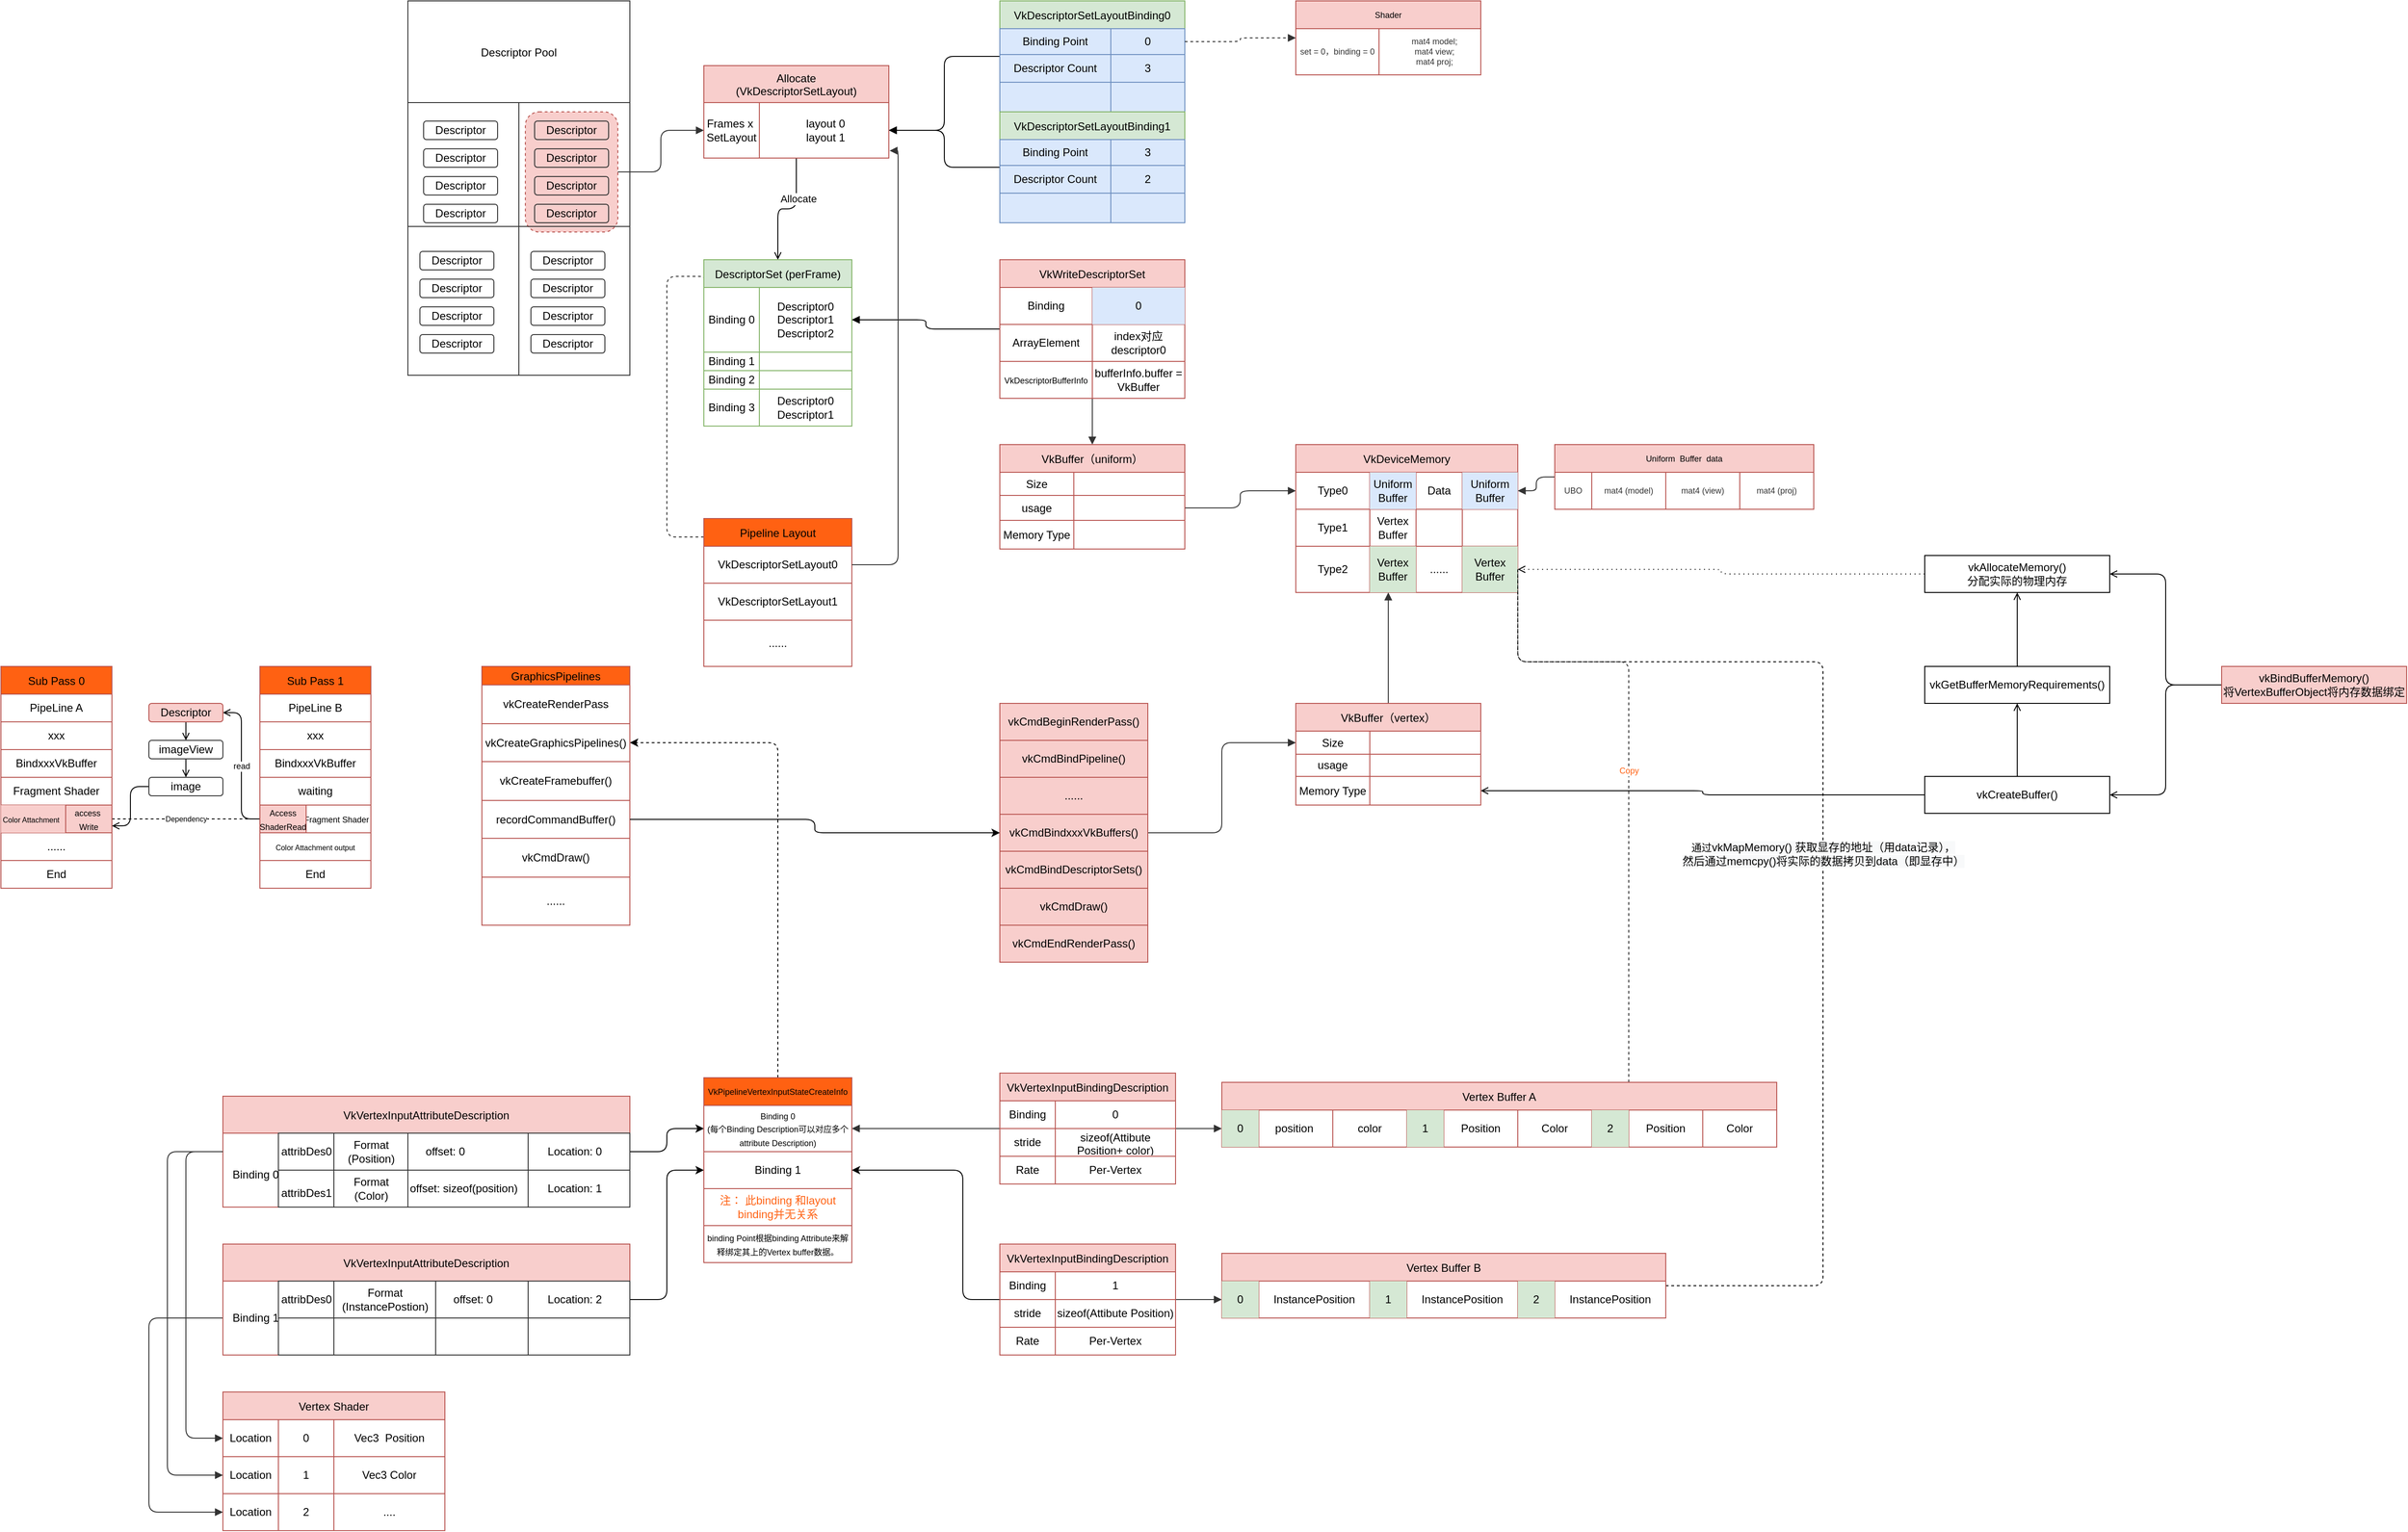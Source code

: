 <mxfile>
    <diagram id="BclO7nqqz9C-9j9-K7vy" name="Page-1">
        <mxGraphModel dx="2815" dy="678" grid="1" gridSize="10" guides="1" tooltips="1" connect="1" arrows="1" fold="1" page="1" pageScale="1" pageWidth="1654" pageHeight="2336" math="0" shadow="0">
            <root>
                <mxCell id="0"/>
                <mxCell id="184" value="Untitled Layer" parent="0"/>
                <mxCell id="398" value="" style="edgeStyle=orthogonalEdgeStyle;html=1;fontColor=default;endArrow=block;endFill=1;strokeColor=#333333;" parent="184" source="397" target="197" edge="1">
                    <mxGeometry relative="1" as="geometry"/>
                </mxCell>
                <mxCell id="397" value="" style="rounded=1;whiteSpace=wrap;html=1;sketch=0;strokeColor=#b85450;fillColor=#f8cecc;dashed=1;" parent="184" vertex="1">
                    <mxGeometry x="447" y="320" width="100" height="130" as="geometry"/>
                </mxCell>
                <mxCell id="315" value="" style="edgeStyle=orthogonalEdgeStyle;html=1;fontColor=default;endArrow=block;endFill=1;entryX=1;entryY=0.5;entryDx=0;entryDy=0;" parent="184" source="186" target="197" edge="1">
                    <mxGeometry relative="1" as="geometry">
                        <mxPoint x="800" y="335" as="targetPoint"/>
                    </mxGeometry>
                </mxCell>
                <mxCell id="186" value="VkDescriptorSetLayoutBinding0" style="shape=table;startSize=30;container=1;collapsible=0;childLayout=tableLayout;fillColor=#d5e8d4;strokeColor=#82b366;" parent="184" vertex="1">
                    <mxGeometry x="960" y="200" width="200" height="120" as="geometry"/>
                </mxCell>
                <mxCell id="187" value="" style="shape=partialRectangle;collapsible=0;dropTarget=0;pointerEvents=0;fillColor=none;top=0;left=0;bottom=0;right=0;points=[[0,0.5],[1,0.5]];portConstraint=eastwest;" parent="186" vertex="1">
                    <mxGeometry y="30" width="200" height="28" as="geometry"/>
                </mxCell>
                <mxCell id="188" value="Binding Point" style="shape=partialRectangle;html=1;whiteSpace=wrap;connectable=0;overflow=hidden;fillColor=#dae8fc;top=1;left=1;bottom=1;right=1;pointerEvents=1;perimeterSpacing=1;strokeColor=#6c8ebf;" parent="187" vertex="1">
                    <mxGeometry width="120" height="28" as="geometry">
                        <mxRectangle width="120" height="28" as="alternateBounds"/>
                    </mxGeometry>
                </mxCell>
                <mxCell id="189" value="0" style="shape=partialRectangle;html=1;whiteSpace=wrap;connectable=0;overflow=hidden;fillColor=#dae8fc;top=1;left=1;bottom=1;right=1;pointerEvents=1;perimeterSpacing=1;strokeColor=#6c8ebf;" parent="187" vertex="1">
                    <mxGeometry x="120" width="80" height="28" as="geometry">
                        <mxRectangle width="80" height="28" as="alternateBounds"/>
                    </mxGeometry>
                </mxCell>
                <mxCell id="190" value="" style="shape=partialRectangle;collapsible=0;dropTarget=0;pointerEvents=0;fillColor=none;top=0;left=0;bottom=0;right=0;points=[[0,0.5],[1,0.5]];portConstraint=eastwest;" parent="186" vertex="1">
                    <mxGeometry y="58" width="200" height="30" as="geometry"/>
                </mxCell>
                <mxCell id="191" value="Descriptor Count" style="shape=partialRectangle;html=1;whiteSpace=wrap;connectable=0;overflow=hidden;fillColor=#dae8fc;top=1;left=1;bottom=1;right=1;pointerEvents=1;strokeColor=#6c8ebf;deletable=1;labelBorderColor=none;spacing=2;perimeterSpacing=1;" parent="190" vertex="1">
                    <mxGeometry width="120" height="30" as="geometry">
                        <mxRectangle width="120" height="30" as="alternateBounds"/>
                    </mxGeometry>
                </mxCell>
                <mxCell id="192" value="3" style="shape=partialRectangle;html=1;whiteSpace=wrap;connectable=0;overflow=hidden;fillColor=#dae8fc;top=1;left=1;bottom=1;right=1;pointerEvents=1;strokeColor=#6c8ebf;deletable=1;labelBorderColor=none;spacing=2;perimeterSpacing=1;" parent="190" vertex="1">
                    <mxGeometry x="120" width="80" height="30" as="geometry">
                        <mxRectangle width="80" height="30" as="alternateBounds"/>
                    </mxGeometry>
                </mxCell>
                <mxCell id="193" value="" style="shape=partialRectangle;collapsible=0;dropTarget=0;pointerEvents=0;fillColor=none;top=0;left=0;bottom=0;right=0;points=[[0,0.5],[1,0.5]];portConstraint=eastwest;" parent="186" vertex="1">
                    <mxGeometry y="88" width="200" height="32" as="geometry"/>
                </mxCell>
                <mxCell id="194" value="" style="shape=partialRectangle;html=1;whiteSpace=wrap;connectable=0;overflow=hidden;fillColor=#dae8fc;top=1;left=1;bottom=1;right=1;pointerEvents=1;perimeterSpacing=1;strokeColor=#6c8ebf;" parent="193" vertex="1">
                    <mxGeometry width="120" height="32" as="geometry">
                        <mxRectangle width="120" height="32" as="alternateBounds"/>
                    </mxGeometry>
                </mxCell>
                <mxCell id="195" value="" style="shape=partialRectangle;html=1;whiteSpace=wrap;connectable=0;overflow=hidden;fillColor=#dae8fc;top=1;left=1;bottom=1;right=1;pointerEvents=1;perimeterSpacing=1;strokeColor=#6c8ebf;" parent="193" vertex="1">
                    <mxGeometry x="120" width="80" height="32" as="geometry">
                        <mxRectangle width="80" height="32" as="alternateBounds"/>
                    </mxGeometry>
                </mxCell>
                <mxCell id="321" value="" style="edgeStyle=orthogonalEdgeStyle;html=1;fontColor=default;endArrow=open;endFill=0;entryX=0.5;entryY=0;entryDx=0;entryDy=0;" parent="184" source="196" target="199" edge="1">
                    <mxGeometry relative="1" as="geometry">
                        <Array as="points"/>
                    </mxGeometry>
                </mxCell>
                <mxCell id="404" value="Allocate" style="edgeLabel;html=1;align=center;verticalAlign=middle;resizable=0;points=[];fontColor=default;" parent="321" vertex="1" connectable="0">
                    <mxGeometry x="-0.324" y="2" relative="1" as="geometry">
                        <mxPoint as="offset"/>
                    </mxGeometry>
                </mxCell>
                <mxCell id="196" value="Allocate&#10;(VkDescriptorSetLayout)" style="shape=table;startSize=40;container=1;collapsible=0;childLayout=tableLayout;fillColor=#f8cecc;strokeColor=#b85450;" parent="184" vertex="1">
                    <mxGeometry x="640" y="270" width="200" height="100" as="geometry"/>
                </mxCell>
                <mxCell id="197" value="" style="shape=partialRectangle;collapsible=0;dropTarget=0;pointerEvents=0;fillColor=none;top=0;left=0;bottom=0;right=0;points=[[0,0.5],[1,0.5]];portConstraint=eastwest;" parent="196" vertex="1">
                    <mxGeometry y="40" width="200" height="60" as="geometry"/>
                </mxCell>
                <mxCell id="399" value="&lt;span&gt;Frames x&amp;nbsp; SetLayout&lt;/span&gt;" style="shape=partialRectangle;html=1;whiteSpace=wrap;connectable=0;overflow=hidden;fillColor=none;top=0;left=0;bottom=0;right=0;pointerEvents=1;" parent="197" vertex="1">
                    <mxGeometry width="60" height="60" as="geometry">
                        <mxRectangle width="60" height="60" as="alternateBounds"/>
                    </mxGeometry>
                </mxCell>
                <mxCell id="198" value="&amp;nbsp;layout 0&lt;br&gt;&amp;nbsp;layout 1" style="shape=partialRectangle;html=1;whiteSpace=wrap;connectable=0;overflow=hidden;fillColor=none;top=0;left=0;bottom=0;right=0;pointerEvents=1;" parent="197" vertex="1">
                    <mxGeometry x="60" width="140" height="60" as="geometry">
                        <mxRectangle width="140" height="60" as="alternateBounds"/>
                    </mxGeometry>
                </mxCell>
                <mxCell id="199" value="DescriptorSet (perFrame)" style="shape=table;startSize=30;container=1;collapsible=0;childLayout=tableLayout;flipH=0;flipV=0;fillColor=#d5e8d4;strokeColor=#82b366;" parent="184" vertex="1">
                    <mxGeometry x="640" y="480" width="160" height="180" as="geometry"/>
                </mxCell>
                <mxCell id="200" value="" style="shape=partialRectangle;collapsible=0;dropTarget=0;pointerEvents=0;fillColor=none;top=0;left=0;bottom=0;right=0;points=[[0,0.5],[1,0.5]];portConstraint=eastwest;" parent="199" vertex="1">
                    <mxGeometry y="30" width="160" height="70" as="geometry"/>
                </mxCell>
                <mxCell id="201" value="Binding 0" style="shape=partialRectangle;html=1;whiteSpace=wrap;connectable=0;overflow=hidden;fillColor=none;top=0;left=0;bottom=0;right=0;pointerEvents=1;strokeColor=#333333;sketch=0;noLabel=0;allowArrows=1;" parent="200" vertex="1">
                    <mxGeometry width="60" height="70" as="geometry">
                        <mxRectangle width="60" height="70" as="alternateBounds"/>
                    </mxGeometry>
                </mxCell>
                <mxCell id="202" value="Descriptor0&lt;br&gt;Descriptor1&lt;br&gt;Descriptor2" style="shape=partialRectangle;html=1;whiteSpace=wrap;connectable=0;overflow=hidden;fillColor=none;top=0;left=0;bottom=0;right=0;pointerEvents=1;" parent="200" vertex="1">
                    <mxGeometry x="60" width="100" height="70" as="geometry">
                        <mxRectangle width="100" height="70" as="alternateBounds"/>
                    </mxGeometry>
                </mxCell>
                <mxCell id="206" value="" style="shape=partialRectangle;collapsible=0;dropTarget=0;pointerEvents=0;fillColor=none;top=0;left=0;bottom=0;right=0;points=[[0,0.5],[1,0.5]];portConstraint=eastwest;" parent="199" vertex="1">
                    <mxGeometry y="100" width="160" height="20" as="geometry"/>
                </mxCell>
                <mxCell id="207" value="Binding 1" style="shape=partialRectangle;html=1;whiteSpace=wrap;connectable=0;overflow=hidden;fillColor=none;top=0;left=0;bottom=0;right=0;pointerEvents=1;" parent="206" vertex="1">
                    <mxGeometry width="60" height="20" as="geometry">
                        <mxRectangle width="60" height="20" as="alternateBounds"/>
                    </mxGeometry>
                </mxCell>
                <mxCell id="208" value="" style="shape=partialRectangle;html=1;whiteSpace=wrap;connectable=0;overflow=hidden;fillColor=none;top=0;left=0;bottom=0;right=0;pointerEvents=1;" parent="206" vertex="1">
                    <mxGeometry x="60" width="100" height="20" as="geometry">
                        <mxRectangle width="100" height="20" as="alternateBounds"/>
                    </mxGeometry>
                </mxCell>
                <mxCell id="209" value="" style="shape=partialRectangle;collapsible=0;dropTarget=0;pointerEvents=0;fillColor=none;top=0;left=0;bottom=0;right=0;points=[[0,0.5],[1,0.5]];portConstraint=eastwest;" parent="199" vertex="1">
                    <mxGeometry y="120" width="160" height="20" as="geometry"/>
                </mxCell>
                <mxCell id="210" value="Binding 2" style="shape=partialRectangle;html=1;whiteSpace=wrap;connectable=0;overflow=hidden;fillColor=none;top=0;left=0;bottom=0;right=0;pointerEvents=1;" parent="209" vertex="1">
                    <mxGeometry width="60" height="20" as="geometry">
                        <mxRectangle width="60" height="20" as="alternateBounds"/>
                    </mxGeometry>
                </mxCell>
                <mxCell id="211" value="" style="shape=partialRectangle;html=1;whiteSpace=wrap;connectable=0;overflow=hidden;fillColor=none;top=0;left=0;bottom=0;right=0;pointerEvents=1;" parent="209" vertex="1">
                    <mxGeometry x="60" width="100" height="20" as="geometry">
                        <mxRectangle width="100" height="20" as="alternateBounds"/>
                    </mxGeometry>
                </mxCell>
                <mxCell id="212" value="" style="shape=partialRectangle;collapsible=0;dropTarget=0;pointerEvents=0;fillColor=none;top=0;left=0;bottom=0;right=0;points=[[0,0.5],[1,0.5]];portConstraint=eastwest;" parent="199" vertex="1">
                    <mxGeometry y="140" width="160" height="40" as="geometry"/>
                </mxCell>
                <mxCell id="213" value="Binding 3" style="shape=partialRectangle;html=1;whiteSpace=wrap;connectable=0;overflow=hidden;fillColor=none;top=0;left=0;bottom=0;right=0;pointerEvents=1;" parent="212" vertex="1">
                    <mxGeometry width="60" height="40" as="geometry">
                        <mxRectangle width="60" height="40" as="alternateBounds"/>
                    </mxGeometry>
                </mxCell>
                <mxCell id="214" value="&lt;span&gt;Descriptor0&lt;/span&gt;&lt;br&gt;&lt;span&gt;Descriptor1&lt;/span&gt;" style="shape=partialRectangle;html=1;whiteSpace=wrap;connectable=0;overflow=hidden;fillColor=none;top=0;left=0;bottom=0;right=0;pointerEvents=1;" parent="212" vertex="1">
                    <mxGeometry x="60" width="100" height="40" as="geometry">
                        <mxRectangle width="100" height="40" as="alternateBounds"/>
                    </mxGeometry>
                </mxCell>
                <mxCell id="357" value="" style="edgeStyle=orthogonalEdgeStyle;html=1;fontColor=default;endArrow=block;endFill=1;entryX=1;entryY=0.5;entryDx=0;entryDy=0;" parent="184" source="215" target="200" edge="1">
                    <mxGeometry relative="1" as="geometry">
                        <mxPoint x="880" y="535" as="targetPoint"/>
                    </mxGeometry>
                </mxCell>
                <mxCell id="358" value="" style="edgeStyle=orthogonalEdgeStyle;html=1;fontColor=default;endArrow=block;endFill=1;strokeColor=#333333;entryX=0.5;entryY=0;entryDx=0;entryDy=0;" parent="184" source="215" target="322" edge="1">
                    <mxGeometry relative="1" as="geometry">
                        <mxPoint x="1060" y="660" as="targetPoint"/>
                    </mxGeometry>
                </mxCell>
                <mxCell id="215" value="VkWriteDescriptorSet" style="shape=table;startSize=30;container=1;collapsible=0;childLayout=tableLayout;fillColor=#f8cecc;strokeColor=#b85450;" parent="184" vertex="1">
                    <mxGeometry x="960" y="480" width="200" height="150" as="geometry"/>
                </mxCell>
                <mxCell id="216" value="" style="shape=partialRectangle;collapsible=0;dropTarget=0;pointerEvents=0;fillColor=none;top=0;left=0;bottom=0;right=0;points=[[0,0.5],[1,0.5]];portConstraint=eastwest;" parent="215" vertex="1">
                    <mxGeometry y="30" width="200" height="40" as="geometry"/>
                </mxCell>
                <mxCell id="217" value="Binding" style="shape=partialRectangle;html=1;whiteSpace=wrap;connectable=0;overflow=hidden;fillColor=none;top=0;left=0;bottom=0;right=0;pointerEvents=1;" parent="216" vertex="1">
                    <mxGeometry width="100" height="40" as="geometry">
                        <mxRectangle width="100" height="40" as="alternateBounds"/>
                    </mxGeometry>
                </mxCell>
                <mxCell id="218" value="0" style="shape=partialRectangle;html=1;whiteSpace=wrap;connectable=0;overflow=hidden;fillColor=#dae8fc;top=0;left=0;bottom=0;right=0;pointerEvents=1;strokeColor=#6c8ebf;" parent="216" vertex="1">
                    <mxGeometry x="100" width="100" height="40" as="geometry">
                        <mxRectangle width="100" height="40" as="alternateBounds"/>
                    </mxGeometry>
                </mxCell>
                <mxCell id="617" style="shape=partialRectangle;collapsible=0;dropTarget=0;pointerEvents=0;fillColor=none;top=0;left=0;bottom=0;right=0;points=[[0,0.5],[1,0.5]];portConstraint=eastwest;" parent="215" vertex="1">
                    <mxGeometry y="70" width="200" height="40" as="geometry"/>
                </mxCell>
                <mxCell id="618" value="ArrayElement" style="shape=partialRectangle;html=1;whiteSpace=wrap;connectable=0;overflow=hidden;fillColor=none;top=0;left=0;bottom=0;right=0;pointerEvents=1;" parent="617" vertex="1">
                    <mxGeometry width="100" height="40" as="geometry">
                        <mxRectangle width="100" height="40" as="alternateBounds"/>
                    </mxGeometry>
                </mxCell>
                <mxCell id="619" value="index对应descriptor0" style="shape=partialRectangle;html=1;whiteSpace=wrap;connectable=0;overflow=hidden;fillColor=none;top=0;left=0;bottom=0;right=0;pointerEvents=1;" parent="617" vertex="1">
                    <mxGeometry x="100" width="100" height="40" as="geometry">
                        <mxRectangle width="100" height="40" as="alternateBounds"/>
                    </mxGeometry>
                </mxCell>
                <mxCell id="219" value="" style="shape=partialRectangle;collapsible=0;dropTarget=0;pointerEvents=0;fillColor=none;top=0;left=0;bottom=0;right=0;points=[[0,0.5],[1,0.5]];portConstraint=eastwest;" parent="215" vertex="1">
                    <mxGeometry y="110" width="200" height="40" as="geometry"/>
                </mxCell>
                <mxCell id="220" value="&lt;font style=&quot;font-size: 9px&quot;&gt;VkDescriptorBufferInfo&lt;/font&gt;" style="shape=partialRectangle;html=1;whiteSpace=wrap;connectable=0;overflow=hidden;fillColor=none;top=0;left=0;bottom=0;right=0;pointerEvents=1;" parent="219" vertex="1">
                    <mxGeometry width="100" height="40" as="geometry">
                        <mxRectangle width="100" height="40" as="alternateBounds"/>
                    </mxGeometry>
                </mxCell>
                <mxCell id="221" value="bufferInfo.buffer = VkBuffer" style="shape=partialRectangle;html=1;whiteSpace=wrap;connectable=0;overflow=hidden;fillColor=none;top=0;left=0;bottom=0;right=0;pointerEvents=1;" parent="219" vertex="1">
                    <mxGeometry x="100" width="100" height="40" as="geometry">
                        <mxRectangle width="100" height="40" as="alternateBounds"/>
                    </mxGeometry>
                </mxCell>
                <mxCell id="316" value="" style="edgeStyle=orthogonalEdgeStyle;html=1;fontColor=default;endArrow=block;endFill=1;entryX=1;entryY=0.5;entryDx=0;entryDy=0;" parent="184" source="305" target="197" edge="1">
                    <mxGeometry relative="1" as="geometry">
                        <mxPoint x="900" y="370" as="targetPoint"/>
                    </mxGeometry>
                </mxCell>
                <mxCell id="305" value="VkDescriptorSetLayoutBinding1" style="shape=table;startSize=30;container=1;collapsible=0;childLayout=tableLayout;fillColor=#d5e8d4;strokeColor=#82b366;" parent="184" vertex="1">
                    <mxGeometry x="960" y="320" width="200" height="120" as="geometry"/>
                </mxCell>
                <mxCell id="306" value="" style="shape=partialRectangle;collapsible=0;dropTarget=0;pointerEvents=0;fillColor=none;top=0;left=0;bottom=0;right=0;points=[[0,0.5],[1,0.5]];portConstraint=eastwest;" parent="305" vertex="1">
                    <mxGeometry y="30" width="200" height="28" as="geometry"/>
                </mxCell>
                <mxCell id="307" value="Binding Point" style="shape=partialRectangle;html=1;whiteSpace=wrap;connectable=0;overflow=hidden;fillColor=#dae8fc;top=1;left=1;bottom=1;right=1;pointerEvents=1;strokeColor=#6c8ebf;" parent="306" vertex="1">
                    <mxGeometry width="120" height="28" as="geometry">
                        <mxRectangle width="120" height="28" as="alternateBounds"/>
                    </mxGeometry>
                </mxCell>
                <mxCell id="308" value="3" style="shape=partialRectangle;html=1;whiteSpace=wrap;connectable=0;overflow=hidden;fillColor=#dae8fc;top=1;left=1;bottom=1;right=1;pointerEvents=1;strokeColor=#6c8ebf;" parent="306" vertex="1">
                    <mxGeometry x="120" width="80" height="28" as="geometry">
                        <mxRectangle width="80" height="28" as="alternateBounds"/>
                    </mxGeometry>
                </mxCell>
                <mxCell id="309" value="" style="shape=partialRectangle;collapsible=0;dropTarget=0;pointerEvents=0;fillColor=none;top=0;left=0;bottom=0;right=0;points=[[0,0.5],[1,0.5]];portConstraint=eastwest;" parent="305" vertex="1">
                    <mxGeometry y="58" width="200" height="30" as="geometry"/>
                </mxCell>
                <mxCell id="310" value="Descriptor Count" style="shape=partialRectangle;html=1;whiteSpace=wrap;connectable=0;overflow=hidden;fillColor=#dae8fc;top=1;left=1;bottom=1;right=1;pointerEvents=1;strokeColor=#6c8ebf;deletable=1;labelBorderColor=none;spacing=2;" parent="309" vertex="1">
                    <mxGeometry width="120" height="30" as="geometry">
                        <mxRectangle width="120" height="30" as="alternateBounds"/>
                    </mxGeometry>
                </mxCell>
                <mxCell id="311" value="2" style="shape=partialRectangle;html=1;whiteSpace=wrap;connectable=0;overflow=hidden;fillColor=#dae8fc;top=1;left=1;bottom=1;right=1;pointerEvents=1;strokeColor=#6c8ebf;deletable=1;labelBorderColor=none;spacing=2;" parent="309" vertex="1">
                    <mxGeometry x="120" width="80" height="30" as="geometry">
                        <mxRectangle width="80" height="30" as="alternateBounds"/>
                    </mxGeometry>
                </mxCell>
                <mxCell id="312" value="" style="shape=partialRectangle;collapsible=0;dropTarget=0;pointerEvents=0;fillColor=none;top=0;left=0;bottom=0;right=0;points=[[0,0.5],[1,0.5]];portConstraint=eastwest;" parent="305" vertex="1">
                    <mxGeometry y="88" width="200" height="32" as="geometry"/>
                </mxCell>
                <mxCell id="313" value="" style="shape=partialRectangle;html=1;whiteSpace=wrap;connectable=0;overflow=hidden;fillColor=#dae8fc;top=1;left=1;bottom=1;right=1;pointerEvents=1;strokeColor=#6c8ebf;" parent="312" vertex="1">
                    <mxGeometry width="120" height="32" as="geometry">
                        <mxRectangle width="120" height="32" as="alternateBounds"/>
                    </mxGeometry>
                </mxCell>
                <mxCell id="314" value="" style="shape=partialRectangle;html=1;whiteSpace=wrap;connectable=0;overflow=hidden;fillColor=#dae8fc;top=1;left=1;bottom=1;right=1;pointerEvents=1;strokeColor=#6c8ebf;" parent="312" vertex="1">
                    <mxGeometry x="120" width="80" height="32" as="geometry">
                        <mxRectangle width="80" height="32" as="alternateBounds"/>
                    </mxGeometry>
                </mxCell>
                <mxCell id="359" value="" style="edgeStyle=orthogonalEdgeStyle;html=1;fontColor=default;endArrow=block;endFill=1;strokeColor=#333333;exitX=1;exitY=0.5;exitDx=0;exitDy=0;" parent="184" source="326" target="333" edge="1">
                    <mxGeometry relative="1" as="geometry"/>
                </mxCell>
                <mxCell id="322" value="VkBuffer（uniform）" style="shape=table;startSize=30;container=1;collapsible=0;childLayout=tableLayout;sketch=0;strokeColor=#b85450;fillColor=#f8cecc;" parent="184" vertex="1">
                    <mxGeometry x="960" y="680" width="200" height="113.014" as="geometry"/>
                </mxCell>
                <mxCell id="323" value="" style="shape=partialRectangle;collapsible=0;dropTarget=0;pointerEvents=0;fillColor=none;top=0;left=0;bottom=0;right=0;points=[[0,0.5],[1,0.5]];portConstraint=eastwest;sketch=0;fontColor=default;strokeColor=#333333;" parent="322" vertex="1">
                    <mxGeometry y="30" width="200" height="25" as="geometry"/>
                </mxCell>
                <mxCell id="324" value="Size" style="shape=partialRectangle;html=1;whiteSpace=wrap;connectable=0;overflow=hidden;fillColor=none;top=0;left=0;bottom=0;right=0;pointerEvents=1;sketch=0;fontColor=default;strokeColor=#333333;" parent="323" vertex="1">
                    <mxGeometry width="80" height="25" as="geometry">
                        <mxRectangle width="80" height="25" as="alternateBounds"/>
                    </mxGeometry>
                </mxCell>
                <mxCell id="325" value="" style="shape=partialRectangle;html=1;whiteSpace=wrap;connectable=0;overflow=hidden;fillColor=none;top=0;left=0;bottom=0;right=0;pointerEvents=1;sketch=0;fontColor=default;strokeColor=#333333;" parent="323" vertex="1">
                    <mxGeometry x="80" width="120" height="25" as="geometry">
                        <mxRectangle width="120" height="25" as="alternateBounds"/>
                    </mxGeometry>
                </mxCell>
                <mxCell id="326" value="" style="shape=partialRectangle;collapsible=0;dropTarget=0;pointerEvents=0;fillColor=none;top=0;left=0;bottom=0;right=0;points=[[0,0.5],[1,0.5]];portConstraint=eastwest;sketch=0;fontColor=default;strokeColor=#333333;" parent="322" vertex="1">
                    <mxGeometry y="55" width="200" height="27" as="geometry"/>
                </mxCell>
                <mxCell id="327" value="usage" style="shape=partialRectangle;html=1;whiteSpace=wrap;connectable=0;overflow=hidden;fillColor=none;top=0;left=0;bottom=0;right=0;pointerEvents=1;sketch=0;fontColor=default;strokeColor=#333333;" parent="326" vertex="1">
                    <mxGeometry width="80" height="27" as="geometry">
                        <mxRectangle width="80" height="27" as="alternateBounds"/>
                    </mxGeometry>
                </mxCell>
                <mxCell id="328" value="" style="shape=partialRectangle;html=1;whiteSpace=wrap;connectable=0;overflow=hidden;fillColor=none;top=0;left=0;bottom=0;right=0;pointerEvents=1;sketch=0;fontColor=default;strokeColor=#333333;" parent="326" vertex="1">
                    <mxGeometry x="80" width="120" height="27" as="geometry">
                        <mxRectangle width="120" height="27" as="alternateBounds"/>
                    </mxGeometry>
                </mxCell>
                <mxCell id="329" value="" style="shape=partialRectangle;collapsible=0;dropTarget=0;pointerEvents=0;fillColor=none;top=0;left=0;bottom=0;right=0;points=[[0,0.5],[1,0.5]];portConstraint=eastwest;sketch=0;fontColor=default;strokeColor=#333333;" parent="322" vertex="1">
                    <mxGeometry y="82" width="200" height="31" as="geometry"/>
                </mxCell>
                <mxCell id="330" value="Memory Type" style="shape=partialRectangle;html=1;whiteSpace=wrap;connectable=0;overflow=hidden;fillColor=none;top=0;left=0;bottom=0;right=0;pointerEvents=1;sketch=0;fontColor=default;strokeColor=#333333;" parent="329" vertex="1">
                    <mxGeometry width="80" height="31" as="geometry">
                        <mxRectangle width="80" height="31" as="alternateBounds"/>
                    </mxGeometry>
                </mxCell>
                <mxCell id="331" value="" style="shape=partialRectangle;html=1;whiteSpace=wrap;connectable=0;overflow=hidden;fillColor=none;top=0;left=0;bottom=0;right=0;pointerEvents=1;sketch=0;fontColor=default;strokeColor=#333333;" parent="329" vertex="1">
                    <mxGeometry x="80" width="120" height="31" as="geometry">
                        <mxRectangle width="120" height="31" as="alternateBounds"/>
                    </mxGeometry>
                </mxCell>
                <mxCell id="332" value="VkDeviceMemory" style="shape=table;startSize=30;container=1;collapsible=0;childLayout=tableLayout;sketch=0;strokeColor=#b85450;fillColor=#f8cecc;" parent="184" vertex="1">
                    <mxGeometry x="1280" y="680" width="240" height="160" as="geometry"/>
                </mxCell>
                <mxCell id="333" value="" style="shape=partialRectangle;collapsible=0;dropTarget=0;pointerEvents=0;fillColor=none;top=0;left=0;bottom=0;right=0;points=[[0,0.5],[1,0.5]];portConstraint=eastwest;sketch=0;fontColor=default;strokeColor=#333333;" parent="332" vertex="1">
                    <mxGeometry y="30" width="240" height="40" as="geometry"/>
                </mxCell>
                <mxCell id="334" value="&lt;span&gt;Type0&lt;/span&gt;" style="shape=partialRectangle;html=1;whiteSpace=wrap;connectable=0;overflow=hidden;fillColor=none;top=0;left=0;bottom=0;right=0;pointerEvents=1;sketch=0;fontColor=default;strokeColor=#333333;" parent="333" vertex="1">
                    <mxGeometry width="80" height="40" as="geometry">
                        <mxRectangle width="80" height="40" as="alternateBounds"/>
                    </mxGeometry>
                </mxCell>
                <mxCell id="335" value="Uniform Buffer" style="shape=partialRectangle;html=1;whiteSpace=wrap;connectable=0;overflow=hidden;fillColor=#dae8fc;top=0;left=0;bottom=0;right=0;pointerEvents=1;sketch=0;strokeColor=#6c8ebf;" parent="333" vertex="1">
                    <mxGeometry x="80" width="50" height="40" as="geometry">
                        <mxRectangle width="50" height="40" as="alternateBounds"/>
                    </mxGeometry>
                </mxCell>
                <mxCell id="342" value="Data" style="shape=partialRectangle;html=1;whiteSpace=wrap;connectable=0;overflow=hidden;fillColor=none;top=0;left=0;bottom=0;right=0;pointerEvents=1;sketch=0;fontColor=default;strokeColor=#333333;" parent="333" vertex="1">
                    <mxGeometry x="130" width="50" height="40" as="geometry">
                        <mxRectangle width="50" height="40" as="alternateBounds"/>
                    </mxGeometry>
                </mxCell>
                <mxCell id="351" value="Uniform Buffer" style="shape=partialRectangle;html=1;whiteSpace=wrap;connectable=0;overflow=hidden;fillColor=#dae8fc;top=0;left=0;bottom=0;right=0;pointerEvents=1;sketch=0;strokeColor=#6c8ebf;" parent="333" vertex="1">
                    <mxGeometry x="180" width="60" height="40" as="geometry">
                        <mxRectangle width="60" height="40" as="alternateBounds"/>
                    </mxGeometry>
                </mxCell>
                <mxCell id="336" value="" style="shape=partialRectangle;collapsible=0;dropTarget=0;pointerEvents=0;fillColor=none;top=0;left=0;bottom=0;right=0;points=[[0,0.5],[1,0.5]];portConstraint=eastwest;sketch=0;fontColor=default;strokeColor=#333333;" parent="332" vertex="1">
                    <mxGeometry y="70" width="240" height="40" as="geometry"/>
                </mxCell>
                <mxCell id="337" value="&lt;span&gt;Type1&lt;/span&gt;" style="shape=partialRectangle;html=1;whiteSpace=wrap;connectable=0;overflow=hidden;fillColor=none;top=0;left=0;bottom=0;right=0;pointerEvents=1;sketch=0;fontColor=default;strokeColor=#333333;" parent="336" vertex="1">
                    <mxGeometry width="80" height="40" as="geometry">
                        <mxRectangle width="80" height="40" as="alternateBounds"/>
                    </mxGeometry>
                </mxCell>
                <mxCell id="338" value="Vertex&lt;br&gt;Buffer" style="shape=partialRectangle;html=1;whiteSpace=wrap;connectable=0;overflow=hidden;fillColor=none;top=0;left=0;bottom=0;right=0;pointerEvents=1;sketch=0;fontColor=default;strokeColor=#333333;" parent="336" vertex="1">
                    <mxGeometry x="80" width="50" height="40" as="geometry">
                        <mxRectangle width="50" height="40" as="alternateBounds"/>
                    </mxGeometry>
                </mxCell>
                <mxCell id="343" style="shape=partialRectangle;html=1;whiteSpace=wrap;connectable=0;overflow=hidden;fillColor=none;top=0;left=0;bottom=0;right=0;pointerEvents=1;sketch=0;fontColor=default;strokeColor=#333333;" parent="336" vertex="1">
                    <mxGeometry x="130" width="50" height="40" as="geometry">
                        <mxRectangle width="50" height="40" as="alternateBounds"/>
                    </mxGeometry>
                </mxCell>
                <mxCell id="352" style="shape=partialRectangle;html=1;whiteSpace=wrap;connectable=0;overflow=hidden;fillColor=none;top=0;left=0;bottom=0;right=0;pointerEvents=1;sketch=0;fontColor=default;strokeColor=#333333;" parent="336" vertex="1">
                    <mxGeometry x="180" width="60" height="40" as="geometry">
                        <mxRectangle width="60" height="40" as="alternateBounds"/>
                    </mxGeometry>
                </mxCell>
                <mxCell id="339" value="" style="shape=partialRectangle;collapsible=0;dropTarget=0;pointerEvents=0;fillColor=none;top=0;left=0;bottom=0;right=0;points=[[0,0.5],[1,0.5]];portConstraint=eastwest;sketch=0;fontColor=default;strokeColor=#333333;" parent="332" vertex="1">
                    <mxGeometry y="110" width="240" height="50" as="geometry"/>
                </mxCell>
                <mxCell id="340" value="Type2" style="shape=partialRectangle;html=1;whiteSpace=wrap;connectable=0;overflow=hidden;fillColor=none;top=0;left=0;bottom=0;right=0;pointerEvents=1;sketch=0;fontColor=default;strokeColor=#333333;" parent="339" vertex="1">
                    <mxGeometry width="80" height="50" as="geometry">
                        <mxRectangle width="80" height="50" as="alternateBounds"/>
                    </mxGeometry>
                </mxCell>
                <mxCell id="341" value="Vertex&lt;br&gt;Buffer" style="shape=partialRectangle;html=1;whiteSpace=wrap;connectable=0;overflow=hidden;fillColor=#d5e8d4;top=0;left=0;bottom=0;right=0;pointerEvents=1;sketch=0;strokeColor=#82b366;" parent="339" vertex="1">
                    <mxGeometry x="80" width="50" height="50" as="geometry">
                        <mxRectangle width="50" height="50" as="alternateBounds"/>
                    </mxGeometry>
                </mxCell>
                <mxCell id="344" value="......" style="shape=partialRectangle;html=1;whiteSpace=wrap;connectable=0;overflow=hidden;fillColor=none;top=0;left=0;bottom=0;right=0;pointerEvents=1;sketch=0;fontColor=default;strokeColor=#333333;" parent="339" vertex="1">
                    <mxGeometry x="130" width="50" height="50" as="geometry">
                        <mxRectangle width="50" height="50" as="alternateBounds"/>
                    </mxGeometry>
                </mxCell>
                <mxCell id="353" value="&lt;span&gt;Vertex&lt;/span&gt;&lt;br&gt;&lt;span&gt;Buffer&lt;/span&gt;" style="shape=partialRectangle;html=1;whiteSpace=wrap;connectable=0;overflow=hidden;fillColor=#d5e8d4;top=0;left=0;bottom=0;right=0;pointerEvents=1;sketch=0;strokeColor=#82b366;" parent="339" vertex="1">
                    <mxGeometry x="180" width="60" height="50" as="geometry">
                        <mxRectangle width="60" height="50" as="alternateBounds"/>
                    </mxGeometry>
                </mxCell>
                <mxCell id="374" value="Descriptor Pool" style="shape=table;startSize=110;container=1;collapsible=0;childLayout=tableLayout;sketch=0;fontColor=default;strokeColor=#333333;fillColor=none;" parent="184" vertex="1">
                    <mxGeometry x="320" y="200" width="240" height="405" as="geometry"/>
                </mxCell>
                <mxCell id="375" value="" style="shape=partialRectangle;collapsible=0;dropTarget=0;pointerEvents=0;fillColor=none;top=0;left=0;bottom=0;right=0;points=[[0,0.5],[1,0.5]];portConstraint=eastwest;sketch=0;fontColor=default;strokeColor=#333333;" parent="374" vertex="1">
                    <mxGeometry y="110" width="240" height="134" as="geometry"/>
                </mxCell>
                <mxCell id="376" value="" style="shape=partialRectangle;html=1;whiteSpace=wrap;connectable=0;overflow=hidden;fillColor=none;top=0;left=0;bottom=0;right=0;pointerEvents=1;sketch=0;fontColor=default;strokeColor=#333333;" parent="375" vertex="1">
                    <mxGeometry width="120" height="134" as="geometry">
                        <mxRectangle width="120" height="134" as="alternateBounds"/>
                    </mxGeometry>
                </mxCell>
                <mxCell id="377" value="" style="shape=partialRectangle;html=1;whiteSpace=wrap;connectable=0;overflow=hidden;fillColor=none;top=0;left=0;bottom=0;right=0;pointerEvents=1;sketch=0;fontColor=default;strokeColor=#333333;" parent="375" vertex="1">
                    <mxGeometry x="120" width="120" height="134" as="geometry">
                        <mxRectangle width="120" height="134" as="alternateBounds"/>
                    </mxGeometry>
                </mxCell>
                <mxCell id="378" value="" style="shape=partialRectangle;collapsible=0;dropTarget=0;pointerEvents=0;fillColor=none;top=0;left=0;bottom=0;right=0;points=[[0,0.5],[1,0.5]];portConstraint=eastwest;sketch=0;fontColor=default;strokeColor=#333333;" parent="374" vertex="1">
                    <mxGeometry y="244" width="240" height="161" as="geometry"/>
                </mxCell>
                <mxCell id="379" value="" style="shape=partialRectangle;html=1;whiteSpace=wrap;connectable=0;overflow=hidden;fillColor=none;top=0;left=0;bottom=0;right=0;pointerEvents=1;sketch=0;fontColor=default;strokeColor=#333333;" parent="378" vertex="1">
                    <mxGeometry width="120" height="161" as="geometry">
                        <mxRectangle width="120" height="161" as="alternateBounds"/>
                    </mxGeometry>
                </mxCell>
                <mxCell id="380" value="" style="shape=partialRectangle;html=1;whiteSpace=wrap;connectable=0;overflow=hidden;fillColor=none;top=0;left=0;bottom=0;right=0;pointerEvents=1;sketch=0;fontColor=default;strokeColor=#333333;" parent="378" vertex="1">
                    <mxGeometry x="120" width="120" height="161" as="geometry">
                        <mxRectangle width="120" height="161" as="alternateBounds"/>
                    </mxGeometry>
                </mxCell>
                <mxCell id="381" value="Descriptor" style="rounded=1;whiteSpace=wrap;html=1;sketch=0;fontColor=default;strokeColor=#333333;fillColor=none;" parent="184" vertex="1">
                    <mxGeometry x="457" y="390" width="80" height="20" as="geometry"/>
                </mxCell>
                <mxCell id="382" value="Descriptor" style="rounded=1;whiteSpace=wrap;html=1;sketch=0;fontColor=default;strokeColor=#333333;fillColor=none;" parent="184" vertex="1">
                    <mxGeometry x="457" y="420" width="80" height="20" as="geometry"/>
                </mxCell>
                <mxCell id="383" value="Descriptor" style="rounded=1;whiteSpace=wrap;html=1;sketch=0;fontColor=default;strokeColor=#333333;fillColor=none;" parent="184" vertex="1">
                    <mxGeometry x="457" y="330" width="80" height="20" as="geometry"/>
                </mxCell>
                <mxCell id="384" value="Descriptor" style="rounded=1;whiteSpace=wrap;html=1;sketch=0;fontColor=default;strokeColor=#333333;fillColor=none;" parent="184" vertex="1">
                    <mxGeometry x="457" y="360" width="80" height="20" as="geometry"/>
                </mxCell>
                <mxCell id="385" value="Descriptor" style="rounded=1;whiteSpace=wrap;html=1;sketch=0;fontColor=default;strokeColor=#333333;fillColor=none;" parent="184" vertex="1">
                    <mxGeometry x="337" y="390" width="80" height="20" as="geometry"/>
                </mxCell>
                <mxCell id="386" value="Descriptor" style="rounded=1;whiteSpace=wrap;html=1;sketch=0;fontColor=default;strokeColor=#333333;fillColor=none;" parent="184" vertex="1">
                    <mxGeometry x="337" y="420" width="80" height="20" as="geometry"/>
                </mxCell>
                <mxCell id="387" value="Descriptor" style="rounded=1;whiteSpace=wrap;html=1;sketch=0;fontColor=default;strokeColor=#333333;fillColor=none;" parent="184" vertex="1">
                    <mxGeometry x="337" y="330" width="80" height="20" as="geometry"/>
                </mxCell>
                <mxCell id="388" value="Descriptor" style="rounded=1;whiteSpace=wrap;html=1;sketch=0;fontColor=default;strokeColor=#333333;fillColor=none;" parent="184" vertex="1">
                    <mxGeometry x="337" y="360" width="80" height="20" as="geometry"/>
                </mxCell>
                <mxCell id="389" value="Descriptor" style="rounded=1;whiteSpace=wrap;html=1;sketch=0;fontColor=default;strokeColor=#333333;fillColor=none;" parent="184" vertex="1">
                    <mxGeometry x="333" y="531" width="80" height="20" as="geometry"/>
                </mxCell>
                <mxCell id="390" value="Descriptor" style="rounded=1;whiteSpace=wrap;html=1;sketch=0;fontColor=default;strokeColor=#333333;fillColor=none;" parent="184" vertex="1">
                    <mxGeometry x="333" y="561" width="80" height="20" as="geometry"/>
                </mxCell>
                <mxCell id="391" value="Descriptor" style="rounded=1;whiteSpace=wrap;html=1;sketch=0;fontColor=default;strokeColor=#333333;fillColor=none;" parent="184" vertex="1">
                    <mxGeometry x="333" y="471" width="80" height="20" as="geometry"/>
                </mxCell>
                <mxCell id="392" value="Descriptor" style="rounded=1;whiteSpace=wrap;html=1;sketch=0;fontColor=default;strokeColor=#333333;fillColor=none;" parent="184" vertex="1">
                    <mxGeometry x="333" y="501" width="80" height="20" as="geometry"/>
                </mxCell>
                <mxCell id="393" value="Descriptor" style="rounded=1;whiteSpace=wrap;html=1;sketch=0;fontColor=default;strokeColor=#333333;fillColor=none;" parent="184" vertex="1">
                    <mxGeometry x="453" y="531" width="80" height="20" as="geometry"/>
                </mxCell>
                <mxCell id="394" value="Descriptor" style="rounded=1;whiteSpace=wrap;html=1;sketch=0;fontColor=default;strokeColor=#333333;fillColor=none;" parent="184" vertex="1">
                    <mxGeometry x="453" y="561" width="80" height="20" as="geometry"/>
                </mxCell>
                <mxCell id="395" value="Descriptor" style="rounded=1;whiteSpace=wrap;html=1;sketch=0;fontColor=default;strokeColor=#333333;fillColor=none;" parent="184" vertex="1">
                    <mxGeometry x="453" y="471" width="80" height="20" as="geometry"/>
                </mxCell>
                <mxCell id="396" value="Descriptor" style="rounded=1;whiteSpace=wrap;html=1;sketch=0;fontColor=default;strokeColor=#333333;fillColor=none;" parent="184" vertex="1">
                    <mxGeometry x="453" y="501" width="80" height="20" as="geometry"/>
                </mxCell>
                <mxCell id="586" value="" style="edgeStyle=orthogonalEdgeStyle;html=1;dashed=1;fontSize=9;fontColor=#FF6112;endArrow=none;endFill=0;strokeColor=#333333;entryX=-0.005;entryY=0.107;entryDx=0;entryDy=0;entryPerimeter=0;" parent="184" source="412" target="199" edge="1">
                    <mxGeometry relative="1" as="geometry">
                        <mxPoint x="560" y="840" as="targetPoint"/>
                        <Array as="points">
                            <mxPoint x="600" y="780"/>
                            <mxPoint x="600" y="498"/>
                        </Array>
                    </mxGeometry>
                </mxCell>
                <mxCell id="412" value="Pipeline Layout" style="shape=table;startSize=30;container=1;collapsible=0;childLayout=tableLayout;sketch=0;strokeColor=#b85450;fillColor=#FF6112;" parent="184" vertex="1">
                    <mxGeometry x="640" y="760" width="160" height="160" as="geometry"/>
                </mxCell>
                <mxCell id="413" value="" style="shape=partialRectangle;collapsible=0;dropTarget=0;pointerEvents=0;fillColor=none;top=0;left=0;bottom=0;right=0;points=[[0,0.5],[1,0.5]];portConstraint=eastwest;sketch=0;fontColor=default;strokeColor=#333333;" parent="412" vertex="1">
                    <mxGeometry y="30" width="160" height="40" as="geometry"/>
                </mxCell>
                <mxCell id="414" value="VkDescriptorSetLayout0" style="shape=partialRectangle;html=1;whiteSpace=wrap;connectable=0;overflow=hidden;fillColor=none;top=0;left=0;bottom=0;right=0;pointerEvents=1;sketch=0;fontColor=default;strokeColor=#333333;" parent="413" vertex="1">
                    <mxGeometry width="160" height="40" as="geometry">
                        <mxRectangle width="160" height="40" as="alternateBounds"/>
                    </mxGeometry>
                </mxCell>
                <mxCell id="416" value="" style="shape=partialRectangle;collapsible=0;dropTarget=0;pointerEvents=0;fillColor=none;top=0;left=0;bottom=0;right=0;points=[[0,0.5],[1,0.5]];portConstraint=eastwest;sketch=0;fontColor=default;strokeColor=#333333;" parent="412" vertex="1">
                    <mxGeometry y="70" width="160" height="40" as="geometry"/>
                </mxCell>
                <mxCell id="417" value="VkDescriptorSetLayout1" style="shape=partialRectangle;html=1;whiteSpace=wrap;connectable=0;overflow=hidden;fillColor=none;top=0;left=0;bottom=0;right=0;pointerEvents=1;sketch=0;fontColor=default;strokeColor=#333333;" parent="416" vertex="1">
                    <mxGeometry width="160" height="40" as="geometry">
                        <mxRectangle width="160" height="40" as="alternateBounds"/>
                    </mxGeometry>
                </mxCell>
                <mxCell id="419" value="" style="shape=partialRectangle;collapsible=0;dropTarget=0;pointerEvents=0;fillColor=none;top=0;left=0;bottom=0;right=0;points=[[0,0.5],[1,0.5]];portConstraint=eastwest;sketch=0;fontColor=default;strokeColor=#333333;" parent="412" vertex="1">
                    <mxGeometry y="110" width="160" height="50" as="geometry"/>
                </mxCell>
                <mxCell id="420" value="......" style="shape=partialRectangle;html=1;whiteSpace=wrap;connectable=0;overflow=hidden;fillColor=none;top=0;left=0;bottom=0;right=0;pointerEvents=1;sketch=0;fontColor=default;strokeColor=#333333;" parent="419" vertex="1">
                    <mxGeometry width="160" height="50" as="geometry">
                        <mxRectangle width="160" height="50" as="alternateBounds"/>
                    </mxGeometry>
                </mxCell>
                <mxCell id="427" value="Vertex Shader" style="shape=table;startSize=30;container=1;collapsible=0;childLayout=tableLayout;sketch=0;strokeColor=#b85450;fillColor=#f8cecc;" parent="184" vertex="1">
                    <mxGeometry x="120" y="1705" width="240" height="150" as="geometry"/>
                </mxCell>
                <mxCell id="428" value="" style="shape=partialRectangle;collapsible=0;dropTarget=0;pointerEvents=0;fillColor=none;top=0;left=0;bottom=0;right=0;points=[[0,0.5],[1,0.5]];portConstraint=eastwest;sketch=0;fontColor=default;strokeColor=#333333;" parent="427" vertex="1">
                    <mxGeometry y="30" width="240" height="40" as="geometry"/>
                </mxCell>
                <mxCell id="429" value="Location" style="shape=partialRectangle;html=1;whiteSpace=wrap;connectable=0;overflow=hidden;fillColor=none;top=0;left=0;bottom=0;right=0;pointerEvents=1;sketch=0;fontColor=default;strokeColor=#333333;" parent="428" vertex="1">
                    <mxGeometry width="60" height="40" as="geometry">
                        <mxRectangle width="60" height="40" as="alternateBounds"/>
                    </mxGeometry>
                </mxCell>
                <mxCell id="430" value="0" style="shape=partialRectangle;html=1;whiteSpace=wrap;connectable=0;overflow=hidden;fillColor=none;top=0;left=0;bottom=0;right=0;pointerEvents=1;sketch=0;fontColor=default;strokeColor=#333333;" parent="428" vertex="1">
                    <mxGeometry x="60" width="60" height="40" as="geometry">
                        <mxRectangle width="60" height="40" as="alternateBounds"/>
                    </mxGeometry>
                </mxCell>
                <mxCell id="431" value="Vec3&amp;nbsp; Position" style="shape=partialRectangle;html=1;whiteSpace=wrap;connectable=0;overflow=hidden;fillColor=none;top=0;left=0;bottom=0;right=0;pointerEvents=1;sketch=0;fontColor=default;strokeColor=#333333;" parent="428" vertex="1">
                    <mxGeometry x="120" width="120" height="40" as="geometry">
                        <mxRectangle width="120" height="40" as="alternateBounds"/>
                    </mxGeometry>
                </mxCell>
                <mxCell id="432" value="" style="shape=partialRectangle;collapsible=0;dropTarget=0;pointerEvents=0;fillColor=none;top=0;left=0;bottom=0;right=0;points=[[0,0.5],[1,0.5]];portConstraint=eastwest;sketch=0;fontColor=default;strokeColor=#333333;" parent="427" vertex="1">
                    <mxGeometry y="70" width="240" height="40" as="geometry"/>
                </mxCell>
                <mxCell id="433" value="Location" style="shape=partialRectangle;html=1;whiteSpace=wrap;connectable=0;overflow=hidden;fillColor=none;top=0;left=0;bottom=0;right=0;pointerEvents=1;sketch=0;fontColor=default;strokeColor=#333333;" parent="432" vertex="1">
                    <mxGeometry width="60" height="40" as="geometry">
                        <mxRectangle width="60" height="40" as="alternateBounds"/>
                    </mxGeometry>
                </mxCell>
                <mxCell id="434" value="1" style="shape=partialRectangle;html=1;whiteSpace=wrap;connectable=0;overflow=hidden;fillColor=none;top=0;left=0;bottom=0;right=0;pointerEvents=1;sketch=0;fontColor=default;strokeColor=#333333;" parent="432" vertex="1">
                    <mxGeometry x="60" width="60" height="40" as="geometry">
                        <mxRectangle width="60" height="40" as="alternateBounds"/>
                    </mxGeometry>
                </mxCell>
                <mxCell id="435" value="Vec3 Color" style="shape=partialRectangle;html=1;whiteSpace=wrap;connectable=0;overflow=hidden;fillColor=none;top=0;left=0;bottom=0;right=0;pointerEvents=1;sketch=0;fontColor=default;strokeColor=#333333;" parent="432" vertex="1">
                    <mxGeometry x="120" width="120" height="40" as="geometry">
                        <mxRectangle width="120" height="40" as="alternateBounds"/>
                    </mxGeometry>
                </mxCell>
                <mxCell id="570" style="shape=partialRectangle;collapsible=0;dropTarget=0;pointerEvents=0;fillColor=none;top=0;left=0;bottom=0;right=0;points=[[0,0.5],[1,0.5]];portConstraint=eastwest;sketch=0;fontColor=default;strokeColor=#333333;" parent="427" vertex="1">
                    <mxGeometry y="110" width="240" height="40" as="geometry"/>
                </mxCell>
                <mxCell id="571" value="Location" style="shape=partialRectangle;html=1;whiteSpace=wrap;connectable=0;overflow=hidden;fillColor=none;top=0;left=0;bottom=0;right=0;pointerEvents=1;sketch=0;fontColor=default;strokeColor=#333333;" parent="570" vertex="1">
                    <mxGeometry width="60" height="40" as="geometry">
                        <mxRectangle width="60" height="40" as="alternateBounds"/>
                    </mxGeometry>
                </mxCell>
                <mxCell id="572" value="2" style="shape=partialRectangle;html=1;whiteSpace=wrap;connectable=0;overflow=hidden;fillColor=none;top=0;left=0;bottom=0;right=0;pointerEvents=1;sketch=0;fontColor=default;strokeColor=#333333;" parent="570" vertex="1">
                    <mxGeometry x="60" width="60" height="40" as="geometry">
                        <mxRectangle width="60" height="40" as="alternateBounds"/>
                    </mxGeometry>
                </mxCell>
                <mxCell id="573" value="...." style="shape=partialRectangle;html=1;whiteSpace=wrap;connectable=0;overflow=hidden;fillColor=none;top=0;left=0;bottom=0;right=0;pointerEvents=1;sketch=0;fontColor=default;strokeColor=#333333;" parent="570" vertex="1">
                    <mxGeometry x="120" width="120" height="40" as="geometry">
                        <mxRectangle width="120" height="40" as="alternateBounds"/>
                    </mxGeometry>
                </mxCell>
                <mxCell id="574" value="" style="edgeStyle=orthogonalEdgeStyle;html=1;fontColor=default;endArrow=block;endFill=1;strokeColor=#333333;entryX=0;entryY=0.5;entryDx=0;entryDy=0;" parent="184" source="462" target="428" edge="1">
                    <mxGeometry relative="1" as="geometry">
                        <Array as="points">
                            <mxPoint x="80" y="1445"/>
                            <mxPoint x="80" y="1755"/>
                        </Array>
                    </mxGeometry>
                </mxCell>
                <mxCell id="726" value="" style="edgeStyle=orthogonalEdgeStyle;html=1;entryX=0;entryY=0.5;entryDx=0;entryDy=0;" parent="184" source="462" target="543" edge="1">
                    <mxGeometry relative="1" as="geometry">
                        <mxPoint x="360" y="1405" as="targetPoint"/>
                    </mxGeometry>
                </mxCell>
                <mxCell id="462" value="VkVertexInputAttributeDescription" style="shape=table;childLayout=tableLayout;startSize=40;collapsible=0;recursiveResize=0;expand=0;pointerEvents=0;sketch=0;strokeColor=#b85450;fillColor=#f8cecc;" parent="184" vertex="1">
                    <mxGeometry x="120" y="1385" width="440" height="120" as="geometry"/>
                </mxCell>
                <mxCell id="463" value="" style="swimlane;horizontal=0;fontStyle=0;points=[[0,0.5],[1,0.5]];fillColor=none;strokeColor=none;portConstraint=eastwest;startSize=60;collapsible=0;recursiveResize=0;expand=0;pointerEvents=0;sketch=0;fontColor=default;" parent="462" vertex="1">
                    <mxGeometry y="40" width="440" height="80" as="geometry"/>
                </mxCell>
                <mxCell id="464" value="" style="swimlane;fontStyle=0;connectable=0;fillColor=none;startSize=40;collapsible=0;recursiveResize=0;expand=0;pointerEvents=0;sketch=0;fontColor=default;strokeColor=#333333;" parent="463" vertex="1">
                    <mxGeometry x="60" width="60" height="80" as="geometry">
                        <mxRectangle width="60" height="80" as="alternateBounds"/>
                    </mxGeometry>
                </mxCell>
                <mxCell id="486" value="attribDes0" style="text;html=1;align=center;verticalAlign=middle;resizable=0;points=[];autosize=1;strokeColor=none;fillColor=none;fontColor=default;" parent="464" vertex="1">
                    <mxGeometry x="-5" y="10" width="70" height="20" as="geometry"/>
                </mxCell>
                <mxCell id="494" value="attribDes1" style="text;html=1;align=center;verticalAlign=middle;resizable=0;points=[];autosize=1;strokeColor=none;fillColor=none;fontColor=default;" parent="464" vertex="1">
                    <mxGeometry x="-5" y="55" width="70" height="20" as="geometry"/>
                </mxCell>
                <mxCell id="465" value="" style="swimlane;fontStyle=0;connectable=0;fillColor=none;startSize=40;collapsible=0;recursiveResize=0;expand=0;pointerEvents=0;sketch=0;fontColor=default;strokeColor=#333333;" parent="463" vertex="1">
                    <mxGeometry x="120" width="80" height="80" as="geometry">
                        <mxRectangle width="80" height="80" as="alternateBounds"/>
                    </mxGeometry>
                </mxCell>
                <mxCell id="487" value="Format&lt;br&gt;(Position)" style="text;html=1;align=center;verticalAlign=middle;resizable=0;points=[];autosize=1;strokeColor=none;fillColor=none;fontColor=default;" parent="465" vertex="1">
                    <mxGeometry x="5" y="5" width="70" height="30" as="geometry"/>
                </mxCell>
                <mxCell id="495" value="Format&lt;br&gt;(Color)" style="text;html=1;align=center;verticalAlign=middle;resizable=0;points=[];autosize=1;strokeColor=none;fillColor=none;fontColor=default;" parent="465" vertex="1">
                    <mxGeometry x="15" y="45" width="50" height="30" as="geometry"/>
                </mxCell>
                <mxCell id="466" value="" style="swimlane;fontStyle=0;connectable=0;fillColor=none;startSize=40;collapsible=0;recursiveResize=0;expand=0;pointerEvents=0;sketch=0;fontColor=default;strokeColor=#333333;" parent="463" vertex="1">
                    <mxGeometry x="200" width="130" height="80" as="geometry">
                        <mxRectangle width="130" height="80" as="alternateBounds"/>
                    </mxGeometry>
                </mxCell>
                <mxCell id="488" value="offset: 0" style="text;html=1;align=center;verticalAlign=middle;resizable=0;points=[];autosize=1;strokeColor=none;fillColor=none;fontColor=default;" parent="466" vertex="1">
                    <mxGeometry x="10" y="10" width="60" height="20" as="geometry"/>
                </mxCell>
                <mxCell id="496" value="offset: sizeof(position)" style="text;html=1;align=center;verticalAlign=middle;resizable=0;points=[];autosize=1;strokeColor=none;fillColor=none;fontColor=default;" parent="466" vertex="1">
                    <mxGeometry x="-5" y="50" width="130" height="20" as="geometry"/>
                </mxCell>
                <mxCell id="467" value="" style="swimlane;fontStyle=0;connectable=0;fillColor=none;startSize=40;collapsible=0;recursiveResize=0;expand=0;pointerEvents=0;sketch=0;fontColor=default;strokeColor=#333333;" parent="463" vertex="1">
                    <mxGeometry x="330" width="110" height="80" as="geometry">
                        <mxRectangle width="110" height="80" as="alternateBounds"/>
                    </mxGeometry>
                </mxCell>
                <mxCell id="490" value="Location: 0" style="text;html=1;align=center;verticalAlign=middle;resizable=0;points=[];autosize=1;strokeColor=none;fillColor=none;fontColor=default;" parent="467" vertex="1">
                    <mxGeometry x="15" y="10" width="70" height="20" as="geometry"/>
                </mxCell>
                <mxCell id="492" value="Location: 1" style="text;html=1;align=center;verticalAlign=middle;resizable=0;points=[];autosize=1;strokeColor=none;fillColor=none;fontColor=default;" parent="467" vertex="1">
                    <mxGeometry x="15" y="50" width="70" height="20" as="geometry"/>
                </mxCell>
                <mxCell id="474" value="Binding 0" style="text;html=1;align=center;verticalAlign=middle;resizable=0;points=[];autosize=1;strokeColor=none;fillColor=none;fontColor=default;" parent="184" vertex="1">
                    <mxGeometry x="120" y="1460" width="70" height="20" as="geometry"/>
                </mxCell>
                <mxCell id="576" value="" style="edgeStyle=orthogonalEdgeStyle;html=1;fontColor=default;endArrow=block;endFill=1;strokeColor=#333333;entryX=0;entryY=0.5;entryDx=0;entryDy=0;exitX=0;exitY=0.5;exitDx=0;exitDy=0;" parent="184" source="498" target="570" edge="1">
                    <mxGeometry relative="1" as="geometry">
                        <mxPoint x="325" y="1605" as="targetPoint"/>
                        <Array as="points">
                            <mxPoint x="40" y="1625"/>
                            <mxPoint x="40" y="1835"/>
                        </Array>
                    </mxGeometry>
                </mxCell>
                <mxCell id="727" value="" style="edgeStyle=orthogonalEdgeStyle;html=1;entryX=0;entryY=0.5;entryDx=0;entryDy=0;" parent="184" source="497" target="545" edge="1">
                    <mxGeometry relative="1" as="geometry">
                        <mxPoint x="360" y="1605" as="targetPoint"/>
                        <Array as="points">
                            <mxPoint x="600" y="1605"/>
                            <mxPoint x="600" y="1465"/>
                        </Array>
                    </mxGeometry>
                </mxCell>
                <mxCell id="510" value="Binding 1" style="text;html=1;align=center;verticalAlign=middle;resizable=0;points=[];autosize=1;strokeColor=none;fillColor=none;fontColor=default;" parent="184" vertex="1">
                    <mxGeometry x="120" y="1615" width="70" height="20" as="geometry"/>
                </mxCell>
                <mxCell id="578" value="" style="edgeStyle=orthogonalEdgeStyle;html=1;fontColor=default;endArrow=block;endFill=1;strokeColor=#333333;entryX=1;entryY=0.5;entryDx=0;entryDy=0;" parent="184" source="522" target="543" edge="1">
                    <mxGeometry relative="1" as="geometry">
                        <mxPoint x="590" y="1325" as="targetPoint"/>
                    </mxGeometry>
                </mxCell>
                <mxCell id="584" value="" style="edgeStyle=orthogonalEdgeStyle;html=1;fontSize=9;fontColor=#FF6112;endArrow=block;endFill=1;strokeColor=#333333;" parent="184" source="522" target="559" edge="1">
                    <mxGeometry relative="1" as="geometry">
                        <mxPoint x="1350" y="1420" as="targetPoint"/>
                    </mxGeometry>
                </mxCell>
                <mxCell id="522" value="VkVertexInputBindingDescription" style="shape=table;startSize=30;container=1;collapsible=0;childLayout=tableLayout;rounded=0;sketch=0;strokeColor=#b85450;fillColor=#f8cecc;" parent="184" vertex="1">
                    <mxGeometry x="960" y="1360" width="190" height="120" as="geometry"/>
                </mxCell>
                <mxCell id="523" value="" style="shape=partialRectangle;collapsible=0;dropTarget=0;pointerEvents=0;fillColor=none;top=0;left=0;bottom=0;right=0;points=[[0,0.5],[1,0.5]];portConstraint=eastwest;rounded=0;sketch=0;fontColor=default;strokeColor=default;" parent="522" vertex="1">
                    <mxGeometry y="30" width="190" height="30" as="geometry"/>
                </mxCell>
                <mxCell id="524" value="Binding" style="shape=partialRectangle;html=1;whiteSpace=wrap;connectable=0;overflow=hidden;fillColor=none;top=0;left=0;bottom=0;right=0;pointerEvents=1;rounded=0;sketch=0;fontColor=default;strokeColor=default;" parent="523" vertex="1">
                    <mxGeometry width="60" height="30" as="geometry">
                        <mxRectangle width="60" height="30" as="alternateBounds"/>
                    </mxGeometry>
                </mxCell>
                <mxCell id="525" value="0" style="shape=partialRectangle;html=1;whiteSpace=wrap;connectable=0;overflow=hidden;fillColor=none;top=0;left=0;bottom=0;right=0;pointerEvents=1;rounded=0;sketch=0;fontColor=default;strokeColor=default;" parent="523" vertex="1">
                    <mxGeometry x="60" width="130" height="30" as="geometry">
                        <mxRectangle width="130" height="30" as="alternateBounds"/>
                    </mxGeometry>
                </mxCell>
                <mxCell id="526" value="" style="shape=partialRectangle;collapsible=0;dropTarget=0;pointerEvents=0;fillColor=none;top=0;left=0;bottom=0;right=0;points=[[0,0.5],[1,0.5]];portConstraint=eastwest;rounded=0;sketch=0;fontColor=default;strokeColor=default;" parent="522" vertex="1">
                    <mxGeometry y="60" width="190" height="30" as="geometry"/>
                </mxCell>
                <mxCell id="527" value="stride" style="shape=partialRectangle;html=1;whiteSpace=wrap;connectable=0;overflow=hidden;fillColor=none;top=0;left=0;bottom=0;right=0;pointerEvents=1;rounded=0;sketch=0;fontColor=default;strokeColor=default;" parent="526" vertex="1">
                    <mxGeometry width="60" height="30" as="geometry">
                        <mxRectangle width="60" height="30" as="alternateBounds"/>
                    </mxGeometry>
                </mxCell>
                <mxCell id="528" value="sizeof(Attibute Position+ color)" style="shape=partialRectangle;html=1;whiteSpace=wrap;connectable=0;overflow=hidden;fillColor=none;top=0;left=0;bottom=0;right=0;pointerEvents=1;rounded=0;sketch=0;fontColor=default;strokeColor=default;" parent="526" vertex="1">
                    <mxGeometry x="60" width="130" height="30" as="geometry">
                        <mxRectangle width="130" height="30" as="alternateBounds"/>
                    </mxGeometry>
                </mxCell>
                <mxCell id="529" value="" style="shape=partialRectangle;collapsible=0;dropTarget=0;pointerEvents=0;fillColor=none;top=0;left=0;bottom=0;right=0;points=[[0,0.5],[1,0.5]];portConstraint=eastwest;rounded=0;sketch=0;fontColor=default;strokeColor=default;" parent="522" vertex="1">
                    <mxGeometry y="90" width="190" height="30" as="geometry"/>
                </mxCell>
                <mxCell id="530" value="Rate" style="shape=partialRectangle;html=1;whiteSpace=wrap;connectable=0;overflow=hidden;fillColor=none;top=0;left=0;bottom=0;right=0;pointerEvents=1;rounded=0;sketch=0;fontColor=default;strokeColor=default;" parent="529" vertex="1">
                    <mxGeometry width="60" height="30" as="geometry">
                        <mxRectangle width="60" height="30" as="alternateBounds"/>
                    </mxGeometry>
                </mxCell>
                <mxCell id="531" value="Per-Vertex" style="shape=partialRectangle;html=1;whiteSpace=wrap;connectable=0;overflow=hidden;fillColor=none;top=0;left=0;bottom=0;right=0;pointerEvents=1;rounded=0;sketch=0;fontColor=default;strokeColor=default;" parent="529" vertex="1">
                    <mxGeometry x="60" width="130" height="30" as="geometry">
                        <mxRectangle width="130" height="30" as="alternateBounds"/>
                    </mxGeometry>
                </mxCell>
                <mxCell id="661" value="" style="edgeStyle=orthogonalEdgeStyle;html=1;fontSize=9;entryX=1;entryY=0.5;entryDx=0;entryDy=0;dashed=1;" parent="184" source="542" target="659" edge="1">
                    <mxGeometry relative="1" as="geometry">
                        <mxPoint x="720" y="960" as="targetPoint"/>
                        <Array as="points">
                            <mxPoint x="720" y="1002"/>
                        </Array>
                    </mxGeometry>
                </mxCell>
                <mxCell id="542" value="VkPipelineVertexInputStateCreateInfo" style="shape=table;startSize=30;container=1;collapsible=0;childLayout=tableLayout;rounded=0;sketch=0;strokeColor=#b85450;fillColor=#FF6112;fontSize=9;" parent="184" vertex="1">
                    <mxGeometry x="640" y="1365" width="160" height="200" as="geometry"/>
                </mxCell>
                <mxCell id="543" value="" style="shape=partialRectangle;collapsible=0;dropTarget=0;pointerEvents=0;fillColor=none;top=0;left=0;bottom=0;right=0;points=[[0,0.5],[1,0.5]];portConstraint=eastwest;rounded=0;sketch=0;fontColor=default;strokeColor=default;" parent="542" vertex="1">
                    <mxGeometry y="30" width="160" height="50" as="geometry"/>
                </mxCell>
                <mxCell id="544" value="&lt;font style=&quot;font-size: 9px&quot;&gt;Binding 0&lt;br&gt;(每个Binding Description可以对应多个attribute Description)&lt;/font&gt;" style="shape=partialRectangle;html=1;whiteSpace=wrap;connectable=0;overflow=hidden;fillColor=none;top=0;left=0;bottom=0;right=0;pointerEvents=1;rounded=0;sketch=0;fontColor=default;strokeColor=default;" parent="543" vertex="1">
                    <mxGeometry width="160" height="50" as="geometry">
                        <mxRectangle width="160" height="50" as="alternateBounds"/>
                    </mxGeometry>
                </mxCell>
                <mxCell id="545" value="" style="shape=partialRectangle;collapsible=0;dropTarget=0;pointerEvents=0;fillColor=none;top=0;left=0;bottom=0;right=0;points=[[0,0.5],[1,0.5]];portConstraint=eastwest;rounded=0;sketch=0;fontColor=default;strokeColor=default;" parent="542" vertex="1">
                    <mxGeometry y="80" width="160" height="40" as="geometry"/>
                </mxCell>
                <mxCell id="546" value="Binding 1" style="shape=partialRectangle;html=1;whiteSpace=wrap;connectable=0;overflow=hidden;fillColor=none;top=0;left=0;bottom=0;right=0;pointerEvents=1;rounded=0;sketch=0;fontColor=default;strokeColor=default;" parent="545" vertex="1">
                    <mxGeometry width="160" height="40" as="geometry">
                        <mxRectangle width="160" height="40" as="alternateBounds"/>
                    </mxGeometry>
                </mxCell>
                <mxCell id="547" value="" style="shape=partialRectangle;collapsible=0;dropTarget=0;pointerEvents=0;fillColor=none;top=0;left=0;bottom=0;right=0;points=[[0,0.5],[1,0.5]];portConstraint=eastwest;rounded=0;sketch=0;fontColor=default;strokeColor=default;" parent="542" vertex="1">
                    <mxGeometry y="120" width="160" height="40" as="geometry"/>
                </mxCell>
                <mxCell id="548" value="&lt;font color=&quot;#ff6112&quot;&gt;注： 此binding 和layout binding并无关系&lt;/font&gt;" style="shape=partialRectangle;html=1;whiteSpace=wrap;connectable=0;overflow=hidden;fillColor=none;top=0;left=0;bottom=0;right=0;pointerEvents=1;rounded=0;sketch=0;fontColor=default;strokeColor=default;" parent="547" vertex="1">
                    <mxGeometry width="160" height="40" as="geometry">
                        <mxRectangle width="160" height="40" as="alternateBounds"/>
                    </mxGeometry>
                </mxCell>
                <mxCell id="549" value="" style="shape=partialRectangle;collapsible=0;dropTarget=0;pointerEvents=0;fillColor=none;top=0;left=0;bottom=0;right=0;points=[[0,0.5],[1,0.5]];portConstraint=eastwest;rounded=0;sketch=0;fontColor=default;strokeColor=default;" parent="542" vertex="1">
                    <mxGeometry y="160" width="160" height="40" as="geometry"/>
                </mxCell>
                <mxCell id="550" value="&lt;font style=&quot;font-size: 9px&quot;&gt;binding Point根据binding Attribute来解释绑定其上的Vertex buffer数据。&lt;/font&gt;" style="shape=partialRectangle;html=1;whiteSpace=wrap;connectable=0;overflow=hidden;fillColor=none;top=0;left=0;bottom=0;right=0;pointerEvents=1;rounded=0;sketch=0;fontColor=default;strokeColor=default;" parent="549" vertex="1">
                    <mxGeometry width="160" height="40" as="geometry">
                        <mxRectangle width="160" height="40" as="alternateBounds"/>
                    </mxGeometry>
                </mxCell>
                <mxCell id="581" value="Copy" style="edgeStyle=orthogonalEdgeStyle;html=1;fontSize=9;fontColor=#FF6112;endArrow=none;endFill=0;strokeColor=#333333;entryX=1;entryY=0.5;entryDx=0;entryDy=0;dashed=1;" parent="184" source="558" target="339" edge="1">
                    <mxGeometry relative="1" as="geometry">
                        <Array as="points">
                            <mxPoint x="1640" y="915"/>
                        </Array>
                        <mxPoint x="1620" y="1050" as="targetPoint"/>
                    </mxGeometry>
                </mxCell>
                <mxCell id="558" value="Vertex Buffer A" style="shape=table;startSize=30;container=1;collapsible=0;childLayout=tableLayout;rounded=0;sketch=0;strokeColor=#b85450;fillColor=#f8cecc;" parent="184" vertex="1">
                    <mxGeometry x="1200" y="1370" width="600.0" height="70" as="geometry"/>
                </mxCell>
                <mxCell id="559" value="" style="shape=partialRectangle;collapsible=0;dropTarget=0;pointerEvents=0;fillColor=none;top=0;left=0;bottom=0;right=0;points=[[0,0.5],[1,0.5]];portConstraint=eastwest;rounded=0;sketch=0;fontColor=default;strokeColor=default;" parent="558" vertex="1">
                    <mxGeometry y="30" width="600.0" height="40" as="geometry"/>
                </mxCell>
                <mxCell id="560" value="0" style="shape=partialRectangle;html=1;whiteSpace=wrap;connectable=0;overflow=hidden;fillColor=#d5e8d4;top=0;left=0;bottom=0;right=0;pointerEvents=1;rounded=0;sketch=0;strokeColor=#82b366;" parent="559" vertex="1">
                    <mxGeometry width="40" height="40" as="geometry">
                        <mxRectangle width="40" height="40" as="alternateBounds"/>
                    </mxGeometry>
                </mxCell>
                <mxCell id="561" value="position&amp;nbsp;" style="shape=partialRectangle;html=1;whiteSpace=wrap;connectable=0;overflow=hidden;fillColor=none;top=0;left=0;bottom=0;right=0;pointerEvents=1;rounded=0;sketch=0;fontColor=default;strokeColor=default;" parent="559" vertex="1">
                    <mxGeometry x="40" width="80" height="40" as="geometry">
                        <mxRectangle width="80" height="40" as="alternateBounds"/>
                    </mxGeometry>
                </mxCell>
                <mxCell id="562" value="color" style="shape=partialRectangle;html=1;whiteSpace=wrap;connectable=0;overflow=hidden;fillColor=none;top=0;left=0;bottom=0;right=0;pointerEvents=1;rounded=0;sketch=0;fontColor=default;strokeColor=default;" parent="559" vertex="1">
                    <mxGeometry x="120" width="80" height="40" as="geometry">
                        <mxRectangle width="80" height="40" as="alternateBounds"/>
                    </mxGeometry>
                </mxCell>
                <mxCell id="563" value="1" style="shape=partialRectangle;html=1;whiteSpace=wrap;connectable=0;overflow=hidden;fillColor=#d5e8d4;top=0;left=0;bottom=0;right=0;pointerEvents=1;rounded=0;sketch=0;strokeColor=#82b366;" parent="559" vertex="1">
                    <mxGeometry x="200" width="40" height="40" as="geometry">
                        <mxRectangle width="40" height="40" as="alternateBounds"/>
                    </mxGeometry>
                </mxCell>
                <mxCell id="566" value="Position" style="shape=partialRectangle;html=1;whiteSpace=wrap;connectable=0;overflow=hidden;fillColor=none;top=0;left=0;bottom=0;right=0;pointerEvents=1;rounded=0;sketch=0;fontColor=default;strokeColor=default;" parent="559" vertex="1">
                    <mxGeometry x="240" width="80" height="40" as="geometry">
                        <mxRectangle width="80" height="40" as="alternateBounds"/>
                    </mxGeometry>
                </mxCell>
                <mxCell id="565" value="Color" style="shape=partialRectangle;html=1;whiteSpace=wrap;connectable=0;overflow=hidden;fillColor=none;top=0;left=0;bottom=0;right=0;pointerEvents=1;rounded=0;sketch=0;fontColor=default;strokeColor=default;" parent="559" vertex="1">
                    <mxGeometry x="320" width="80" height="40" as="geometry">
                        <mxRectangle width="80" height="40" as="alternateBounds"/>
                    </mxGeometry>
                </mxCell>
                <mxCell id="569" value="2" style="shape=partialRectangle;html=1;whiteSpace=wrap;connectable=0;overflow=hidden;fillColor=#d5e8d4;top=0;left=0;bottom=0;right=0;pointerEvents=1;rounded=0;sketch=0;strokeColor=#82b366;" parent="559" vertex="1">
                    <mxGeometry x="400" width="40" height="40" as="geometry">
                        <mxRectangle width="40" height="40" as="alternateBounds"/>
                    </mxGeometry>
                </mxCell>
                <mxCell id="568" value="Position" style="shape=partialRectangle;html=1;whiteSpace=wrap;connectable=0;overflow=hidden;fillColor=none;top=0;left=0;bottom=0;right=0;pointerEvents=1;rounded=0;sketch=0;fontColor=default;strokeColor=default;" parent="559" vertex="1">
                    <mxGeometry x="440" width="80" height="40" as="geometry">
                        <mxRectangle width="80" height="40" as="alternateBounds"/>
                    </mxGeometry>
                </mxCell>
                <mxCell id="567" value="Color" style="shape=partialRectangle;html=1;whiteSpace=wrap;connectable=0;overflow=hidden;fillColor=none;top=0;left=0;bottom=0;right=0;pointerEvents=1;rounded=0;sketch=0;fontColor=default;strokeColor=default;" parent="559" vertex="1">
                    <mxGeometry x="520" width="80" height="40" as="geometry">
                        <mxRectangle width="80" height="40" as="alternateBounds"/>
                    </mxGeometry>
                </mxCell>
                <mxCell id="575" value="" style="edgeStyle=orthogonalEdgeStyle;html=1;fontColor=default;endArrow=block;endFill=1;strokeColor=#333333;entryX=0;entryY=0.5;entryDx=0;entryDy=0;" parent="184" target="432" edge="1">
                    <mxGeometry relative="1" as="geometry">
                        <mxPoint x="120" y="1445" as="sourcePoint"/>
                        <Array as="points">
                            <mxPoint x="60" y="1445"/>
                            <mxPoint x="60" y="1795"/>
                        </Array>
                    </mxGeometry>
                </mxCell>
                <mxCell id="426" value="" style="edgeStyle=orthogonalEdgeStyle;html=1;fontColor=default;endArrow=block;endFill=1;strokeColor=#333333;entryX=1.004;entryY=0.867;entryDx=0;entryDy=0;exitX=1;exitY=0.5;exitDx=0;exitDy=0;entryPerimeter=0;" parent="184" source="413" target="197" edge="1">
                    <mxGeometry relative="1" as="geometry">
                        <mxPoint x="620" y="680" as="sourcePoint"/>
                    </mxGeometry>
                </mxCell>
                <mxCell id="611" value="" style="edgeStyle=orthogonalEdgeStyle;html=1;fontSize=9;fontColor=#333333;endArrow=block;endFill=1;strokeColor=#333333;" parent="184" source="587" target="333" edge="1">
                    <mxGeometry relative="1" as="geometry"/>
                </mxCell>
                <mxCell id="587" value="Uniform  Buffer  data" style="shape=table;startSize=30;container=1;collapsible=0;childLayout=tableLayout;rounded=0;sketch=0;fontSize=9;strokeColor=#b85450;fillColor=#f8cecc;" parent="184" vertex="1">
                    <mxGeometry x="1560" y="680" width="280" height="70" as="geometry"/>
                </mxCell>
                <mxCell id="588" value="" style="shape=partialRectangle;collapsible=0;dropTarget=0;pointerEvents=0;fillColor=none;top=0;left=0;bottom=0;right=0;points=[[0,0.5],[1,0.5]];portConstraint=eastwest;rounded=0;sketch=0;fontSize=9;fontColor=#FF6112;strokeColor=default;" parent="587" vertex="1">
                    <mxGeometry y="30" width="280" height="40" as="geometry"/>
                </mxCell>
                <mxCell id="589" value="&lt;font color=&quot;#333333&quot;&gt;UBO&lt;/font&gt;" style="shape=partialRectangle;html=1;whiteSpace=wrap;connectable=0;overflow=hidden;fillColor=none;top=0;left=0;bottom=0;right=0;pointerEvents=1;rounded=0;sketch=0;fontSize=9;fontColor=#FF6112;strokeColor=default;" parent="588" vertex="1">
                    <mxGeometry width="40" height="40" as="geometry">
                        <mxRectangle width="40" height="40" as="alternateBounds"/>
                    </mxGeometry>
                </mxCell>
                <mxCell id="590" value="&lt;span style=&quot;color: rgb(51 , 51 , 51)&quot;&gt;mat4 (model)&lt;/span&gt;" style="shape=partialRectangle;html=1;whiteSpace=wrap;connectable=0;overflow=hidden;fillColor=none;top=0;left=0;bottom=0;right=0;pointerEvents=1;rounded=0;sketch=0;fontSize=9;fontColor=#FF6112;strokeColor=default;" parent="588" vertex="1">
                    <mxGeometry x="40" width="80" height="40" as="geometry">
                        <mxRectangle width="80" height="40" as="alternateBounds"/>
                    </mxGeometry>
                </mxCell>
                <mxCell id="607" value="&lt;span style=&quot;color: rgb(51 , 51 , 51) ; font-family: &amp;#34;helvetica&amp;#34;&quot;&gt;mat4 (view)&lt;/span&gt;" style="shape=partialRectangle;html=1;whiteSpace=wrap;connectable=0;overflow=hidden;fillColor=none;top=0;left=0;bottom=0;right=0;pointerEvents=1;rounded=0;sketch=0;fontSize=9;fontColor=#FF6112;strokeColor=default;" parent="588" vertex="1">
                    <mxGeometry x="120" width="80" height="40" as="geometry">
                        <mxRectangle width="80" height="40" as="alternateBounds"/>
                    </mxGeometry>
                </mxCell>
                <mxCell id="608" value="mat4 (proj)" style="shape=partialRectangle;html=1;whiteSpace=wrap;connectable=0;overflow=hidden;fillColor=none;top=0;left=0;bottom=0;right=0;pointerEvents=1;rounded=0;sketch=0;fontSize=9;fontColor=#333333;strokeColor=default;" parent="588" vertex="1">
                    <mxGeometry x="200" width="80" height="40" as="geometry">
                        <mxRectangle width="80" height="40" as="alternateBounds"/>
                    </mxGeometry>
                </mxCell>
                <mxCell id="597" value="Shader" style="shape=table;startSize=30;container=1;collapsible=0;childLayout=tableLayout;rounded=0;sketch=0;fontSize=9;strokeColor=#b85450;fillColor=#f8cecc;" parent="184" vertex="1">
                    <mxGeometry x="1280" y="200" width="200" height="80" as="geometry"/>
                </mxCell>
                <mxCell id="598" value="" style="shape=partialRectangle;collapsible=0;dropTarget=0;pointerEvents=0;fillColor=none;top=0;left=0;bottom=0;right=0;points=[[0,0.5],[1,0.5]];portConstraint=eastwest;rounded=0;sketch=0;fontSize=9;fontColor=#FF6112;strokeColor=default;" parent="597" vertex="1">
                    <mxGeometry y="30" width="200" height="50" as="geometry"/>
                </mxCell>
                <mxCell id="599" value="&lt;font color=&quot;#333333&quot;&gt;set = 0，&lt;/font&gt;&lt;span style=&quot;color: rgb(51 , 51 , 51)&quot;&gt;binding = 0&lt;/span&gt;" style="shape=partialRectangle;html=1;whiteSpace=wrap;connectable=0;overflow=hidden;fillColor=none;top=0;left=0;bottom=0;right=0;pointerEvents=1;rounded=0;sketch=0;fontSize=9;fontColor=#FF6112;strokeColor=default;" parent="598" vertex="1">
                    <mxGeometry width="90" height="50" as="geometry">
                        <mxRectangle width="90" height="50" as="alternateBounds"/>
                    </mxGeometry>
                </mxCell>
                <mxCell id="600" value="&lt;div&gt;&lt;font color=&quot;#333333&quot;&gt;&amp;nbsp; &amp;nbsp; mat4 model;&lt;/font&gt;&lt;/div&gt;&lt;div&gt;&lt;font color=&quot;#333333&quot;&gt;&amp;nbsp; &amp;nbsp; mat4 view;&lt;/font&gt;&lt;/div&gt;&lt;div&gt;&lt;font color=&quot;#333333&quot;&gt;&amp;nbsp; &amp;nbsp; mat4 proj;&lt;/font&gt;&lt;/div&gt;" style="shape=partialRectangle;html=1;whiteSpace=wrap;connectable=0;overflow=hidden;fillColor=none;top=0;left=0;bottom=0;right=0;pointerEvents=1;rounded=0;sketch=0;fontSize=9;fontColor=#FF6112;strokeColor=default;" parent="598" vertex="1">
                    <mxGeometry x="90" width="110" height="50" as="geometry">
                        <mxRectangle width="110" height="50" as="alternateBounds"/>
                    </mxGeometry>
                </mxCell>
                <mxCell id="620" value="" style="edgeStyle=orthogonalEdgeStyle;html=1;fontSize=9;fontColor=#333333;endArrow=block;endFill=1;strokeColor=#333333;dashed=1;exitX=1;exitY=0.5;exitDx=0;exitDy=0;" parent="184" source="187" target="597" edge="1">
                    <mxGeometry relative="1" as="geometry"/>
                </mxCell>
                <mxCell id="631" value="" style="edgeStyle=orthogonalEdgeStyle;html=1;fontSize=9;fontColor=#333333;endArrow=block;endFill=1;strokeColor=#333333;" parent="184" source="621" target="339" edge="1">
                    <mxGeometry relative="1" as="geometry">
                        <mxPoint x="1240" y="935" as="targetPoint"/>
                        <Array as="points">
                            <mxPoint x="1380" y="950"/>
                            <mxPoint x="1380" y="950"/>
                        </Array>
                    </mxGeometry>
                </mxCell>
                <mxCell id="621" value="VkBuffer（vertex）" style="shape=table;startSize=30;container=1;collapsible=0;childLayout=tableLayout;sketch=0;strokeColor=#b85450;fillColor=#f8cecc;" parent="184" vertex="1">
                    <mxGeometry x="1280" y="960" width="200" height="110" as="geometry"/>
                </mxCell>
                <mxCell id="622" value="" style="shape=partialRectangle;collapsible=0;dropTarget=0;pointerEvents=0;fillColor=none;top=0;left=0;bottom=0;right=0;points=[[0,0.5],[1,0.5]];portConstraint=eastwest;sketch=0;fontColor=default;strokeColor=#333333;" parent="621" vertex="1">
                    <mxGeometry y="30" width="200" height="25" as="geometry"/>
                </mxCell>
                <mxCell id="623" value="Size" style="shape=partialRectangle;html=1;whiteSpace=wrap;connectable=0;overflow=hidden;fillColor=none;top=0;left=0;bottom=0;right=0;pointerEvents=1;sketch=0;fontColor=default;strokeColor=#333333;" parent="622" vertex="1">
                    <mxGeometry width="80" height="25" as="geometry">
                        <mxRectangle width="80" height="25" as="alternateBounds"/>
                    </mxGeometry>
                </mxCell>
                <mxCell id="624" value="" style="shape=partialRectangle;html=1;whiteSpace=wrap;connectable=0;overflow=hidden;fillColor=none;top=0;left=0;bottom=0;right=0;pointerEvents=1;sketch=0;fontColor=default;strokeColor=#333333;" parent="622" vertex="1">
                    <mxGeometry x="80" width="120" height="25" as="geometry">
                        <mxRectangle width="120" height="25" as="alternateBounds"/>
                    </mxGeometry>
                </mxCell>
                <mxCell id="625" value="" style="shape=partialRectangle;collapsible=0;dropTarget=0;pointerEvents=0;fillColor=none;top=0;left=0;bottom=0;right=0;points=[[0,0.5],[1,0.5]];portConstraint=eastwest;sketch=0;fontColor=default;strokeColor=#333333;" parent="621" vertex="1">
                    <mxGeometry y="55" width="200" height="24" as="geometry"/>
                </mxCell>
                <mxCell id="626" value="usage" style="shape=partialRectangle;html=1;whiteSpace=wrap;connectable=0;overflow=hidden;fillColor=none;top=0;left=0;bottom=0;right=0;pointerEvents=1;sketch=0;fontColor=default;strokeColor=#333333;" parent="625" vertex="1">
                    <mxGeometry width="80" height="24" as="geometry">
                        <mxRectangle width="80" height="24" as="alternateBounds"/>
                    </mxGeometry>
                </mxCell>
                <mxCell id="627" value="" style="shape=partialRectangle;html=1;whiteSpace=wrap;connectable=0;overflow=hidden;fillColor=none;top=0;left=0;bottom=0;right=0;pointerEvents=1;sketch=0;fontColor=default;strokeColor=#333333;" parent="625" vertex="1">
                    <mxGeometry x="80" width="120" height="24" as="geometry">
                        <mxRectangle width="120" height="24" as="alternateBounds"/>
                    </mxGeometry>
                </mxCell>
                <mxCell id="628" value="" style="shape=partialRectangle;collapsible=0;dropTarget=0;pointerEvents=0;fillColor=none;top=0;left=0;bottom=0;right=0;points=[[0,0.5],[1,0.5]];portConstraint=eastwest;sketch=0;fontColor=default;strokeColor=#333333;" parent="621" vertex="1">
                    <mxGeometry y="79" width="200" height="31" as="geometry"/>
                </mxCell>
                <mxCell id="629" value="Memory Type" style="shape=partialRectangle;html=1;whiteSpace=wrap;connectable=0;overflow=hidden;fillColor=none;top=0;left=0;bottom=0;right=0;pointerEvents=1;sketch=0;fontColor=default;strokeColor=#333333;" parent="628" vertex="1">
                    <mxGeometry width="80" height="31" as="geometry">
                        <mxRectangle width="80" height="31" as="alternateBounds"/>
                    </mxGeometry>
                </mxCell>
                <mxCell id="630" value="" style="shape=partialRectangle;html=1;whiteSpace=wrap;connectable=0;overflow=hidden;fillColor=none;top=0;left=0;bottom=0;right=0;pointerEvents=1;sketch=0;fontColor=default;strokeColor=#333333;" parent="628" vertex="1">
                    <mxGeometry x="80" width="120" height="31" as="geometry">
                        <mxRectangle width="120" height="31" as="alternateBounds"/>
                    </mxGeometry>
                </mxCell>
                <mxCell id="655" value="" style="edgeStyle=orthogonalEdgeStyle;html=1;fontSize=9;fontColor=#333333;endArrow=block;endFill=1;strokeColor=#333333;entryX=0;entryY=0.5;entryDx=0;entryDy=0;exitX=1;exitY=0.5;exitDx=0;exitDy=0;" parent="184" source="729" target="622" edge="1">
                    <mxGeometry relative="1" as="geometry">
                        <mxPoint x="640" y="1000" as="targetPoint"/>
                        <mxPoint x="770" y="1220" as="sourcePoint"/>
                    </mxGeometry>
                </mxCell>
                <mxCell id="639" value="GraphicsPipelines" style="shape=table;startSize=20;container=1;collapsible=0;childLayout=tableLayout;sketch=0;strokeColor=#b85450;fillColor=#FF6112;" parent="184" vertex="1">
                    <mxGeometry x="400" y="920" width="160" height="280" as="geometry"/>
                </mxCell>
                <mxCell id="665" style="shape=partialRectangle;collapsible=0;dropTarget=0;pointerEvents=0;fillColor=none;top=0;left=0;bottom=0;right=0;points=[[0,0.5],[1,0.5]];portConstraint=eastwest;sketch=0;fontColor=default;strokeColor=#333333;" parent="639" vertex="1">
                    <mxGeometry y="20" width="160" height="42" as="geometry"/>
                </mxCell>
                <mxCell id="666" value="vkCreateRenderPass" style="shape=partialRectangle;html=1;whiteSpace=wrap;connectable=0;overflow=hidden;fillColor=none;top=0;left=0;bottom=0;right=0;pointerEvents=1;sketch=0;fontColor=default;strokeColor=#333333;" parent="665" vertex="1">
                    <mxGeometry width="160" height="42" as="geometry">
                        <mxRectangle width="160" height="42" as="alternateBounds"/>
                    </mxGeometry>
                </mxCell>
                <mxCell id="659" style="shape=partialRectangle;collapsible=0;dropTarget=0;pointerEvents=0;fillColor=none;top=0;left=0;bottom=0;right=0;points=[[0,0.5],[1,0.5]];portConstraint=eastwest;sketch=0;fontColor=default;strokeColor=#333333;" parent="639" vertex="1">
                    <mxGeometry y="62" width="160" height="41" as="geometry"/>
                </mxCell>
                <mxCell id="660" value="vkCreateGraphicsPipelines()" style="shape=partialRectangle;html=1;whiteSpace=wrap;connectable=0;overflow=hidden;fillColor=none;top=0;left=0;bottom=0;right=0;pointerEvents=1;sketch=0;fontColor=default;strokeColor=#333333;" parent="659" vertex="1">
                    <mxGeometry width="160" height="41" as="geometry">
                        <mxRectangle width="160" height="41" as="alternateBounds"/>
                    </mxGeometry>
                </mxCell>
                <mxCell id="640" value="" style="shape=partialRectangle;collapsible=0;dropTarget=0;pointerEvents=0;fillColor=none;top=0;left=0;bottom=0;right=0;points=[[0,0.5],[1,0.5]];portConstraint=eastwest;sketch=0;fontColor=default;strokeColor=#333333;" parent="639" vertex="1">
                    <mxGeometry y="103" width="160" height="42" as="geometry"/>
                </mxCell>
                <mxCell id="641" value="&lt;span&gt;vkCreateFramebuffer()&lt;/span&gt;" style="shape=partialRectangle;html=1;whiteSpace=wrap;connectable=0;overflow=hidden;fillColor=none;top=0;left=0;bottom=0;right=0;pointerEvents=1;sketch=0;fontColor=default;strokeColor=#333333;" parent="640" vertex="1">
                    <mxGeometry width="160" height="42" as="geometry">
                        <mxRectangle width="160" height="42" as="alternateBounds"/>
                    </mxGeometry>
                </mxCell>
                <mxCell id="642" value="" style="shape=partialRectangle;collapsible=0;dropTarget=0;pointerEvents=0;fillColor=none;top=0;left=0;bottom=0;right=0;points=[[0,0.5],[1,0.5]];portConstraint=eastwest;sketch=0;fontColor=default;strokeColor=#333333;" parent="639" vertex="1">
                    <mxGeometry y="145" width="160" height="41" as="geometry"/>
                </mxCell>
                <mxCell id="643" value="recordCommandBuffer()" style="shape=partialRectangle;html=1;whiteSpace=wrap;connectable=0;overflow=hidden;fillColor=none;top=0;left=0;bottom=0;right=0;pointerEvents=1;sketch=0;fontColor=default;strokeColor=#333333;" parent="642" vertex="1">
                    <mxGeometry width="160" height="41" as="geometry">
                        <mxRectangle width="160" height="41" as="alternateBounds"/>
                    </mxGeometry>
                </mxCell>
                <mxCell id="663" style="shape=partialRectangle;collapsible=0;dropTarget=0;pointerEvents=0;fillColor=none;top=0;left=0;bottom=0;right=0;points=[[0,0.5],[1,0.5]];portConstraint=eastwest;sketch=0;fontColor=default;strokeColor=#333333;" parent="639" vertex="1">
                    <mxGeometry y="186" width="160" height="42" as="geometry"/>
                </mxCell>
                <mxCell id="664" value="vkCmdDraw()" style="shape=partialRectangle;html=1;whiteSpace=wrap;connectable=0;overflow=hidden;fillColor=none;top=0;left=0;bottom=0;right=0;pointerEvents=1;sketch=0;fontColor=default;strokeColor=#333333;" parent="663" vertex="1">
                    <mxGeometry width="160" height="42" as="geometry">
                        <mxRectangle width="160" height="42" as="alternateBounds"/>
                    </mxGeometry>
                </mxCell>
                <mxCell id="644" value="" style="shape=partialRectangle;collapsible=0;dropTarget=0;pointerEvents=0;fillColor=none;top=0;left=0;bottom=0;right=0;points=[[0,0.5],[1,0.5]];portConstraint=eastwest;sketch=0;fontColor=default;strokeColor=#333333;" parent="639" vertex="1">
                    <mxGeometry y="228" width="160" height="52" as="geometry"/>
                </mxCell>
                <mxCell id="645" value="......" style="shape=partialRectangle;html=1;whiteSpace=wrap;connectable=0;overflow=hidden;fillColor=none;top=0;left=0;bottom=0;right=0;pointerEvents=1;sketch=0;fontColor=default;strokeColor=#333333;" parent="644" vertex="1">
                    <mxGeometry width="160" height="52" as="geometry">
                        <mxRectangle width="160" height="52" as="alternateBounds"/>
                    </mxGeometry>
                </mxCell>
                <mxCell id="681" value="" style="shape=table;startSize=0;container=1;collapsible=0;childLayout=tableLayout;fillColor=#f8cecc;strokeColor=#b85450;" parent="184" vertex="1">
                    <mxGeometry x="960" y="960" width="160" height="280" as="geometry"/>
                </mxCell>
                <mxCell id="682" value="" style="shape=partialRectangle;collapsible=0;dropTarget=0;pointerEvents=0;fillColor=none;top=0;left=0;bottom=0;right=0;points=[[0,0.5],[1,0.5]];portConstraint=eastwest;" parent="681" vertex="1">
                    <mxGeometry width="160" height="40" as="geometry"/>
                </mxCell>
                <mxCell id="683" value="vkCmdBeginRenderPass()" style="shape=partialRectangle;html=1;whiteSpace=wrap;connectable=0;overflow=hidden;fillColor=none;top=0;left=0;bottom=0;right=0;pointerEvents=1;" parent="682" vertex="1">
                    <mxGeometry width="160" height="40" as="geometry">
                        <mxRectangle width="160" height="40" as="alternateBounds"/>
                    </mxGeometry>
                </mxCell>
                <mxCell id="697" style="shape=partialRectangle;collapsible=0;dropTarget=0;pointerEvents=0;fillColor=none;top=0;left=0;bottom=0;right=0;points=[[0,0.5],[1,0.5]];portConstraint=eastwest;" parent="681" vertex="1">
                    <mxGeometry y="40" width="160" height="40" as="geometry"/>
                </mxCell>
                <mxCell id="698" value="vkCmdBindPipeline()" style="shape=partialRectangle;html=1;whiteSpace=wrap;connectable=0;overflow=hidden;fillColor=none;top=0;left=0;bottom=0;right=0;pointerEvents=1;" parent="697" vertex="1">
                    <mxGeometry width="160" height="40" as="geometry">
                        <mxRectangle width="160" height="40" as="alternateBounds"/>
                    </mxGeometry>
                </mxCell>
                <mxCell id="699" style="shape=partialRectangle;collapsible=0;dropTarget=0;pointerEvents=0;fillColor=none;top=0;left=0;bottom=0;right=0;points=[[0,0.5],[1,0.5]];portConstraint=eastwest;" parent="681" vertex="1">
                    <mxGeometry y="80" width="160" height="40" as="geometry"/>
                </mxCell>
                <mxCell id="700" value="......" style="shape=partialRectangle;html=1;whiteSpace=wrap;connectable=0;overflow=hidden;fillColor=none;top=0;left=0;bottom=0;right=0;pointerEvents=1;" parent="699" vertex="1">
                    <mxGeometry width="160" height="40" as="geometry">
                        <mxRectangle width="160" height="40" as="alternateBounds"/>
                    </mxGeometry>
                </mxCell>
                <mxCell id="729" style="shape=partialRectangle;collapsible=0;dropTarget=0;pointerEvents=0;fillColor=none;top=0;left=0;bottom=0;right=0;points=[[0,0.5],[1,0.5]];portConstraint=eastwest;" parent="681" vertex="1">
                    <mxGeometry y="120" width="160" height="40" as="geometry"/>
                </mxCell>
                <mxCell id="730" value="vkCmdBindxxxVkBuffers()" style="shape=partialRectangle;html=1;whiteSpace=wrap;connectable=0;overflow=hidden;fillColor=none;top=0;left=0;bottom=0;right=0;pointerEvents=1;" parent="729" vertex="1">
                    <mxGeometry width="160" height="40" as="geometry">
                        <mxRectangle width="160" height="40" as="alternateBounds"/>
                    </mxGeometry>
                </mxCell>
                <mxCell id="701" style="shape=partialRectangle;collapsible=0;dropTarget=0;pointerEvents=0;fillColor=none;top=0;left=0;bottom=0;right=0;points=[[0,0.5],[1,0.5]];portConstraint=eastwest;" parent="681" vertex="1">
                    <mxGeometry y="160" width="160" height="40" as="geometry"/>
                </mxCell>
                <mxCell id="702" value="vkCmdBindDescriptorSets()" style="shape=partialRectangle;html=1;whiteSpace=wrap;connectable=0;overflow=hidden;fillColor=none;top=0;left=0;bottom=0;right=0;pointerEvents=1;" parent="701" vertex="1">
                    <mxGeometry width="160" height="40" as="geometry">
                        <mxRectangle width="160" height="40" as="alternateBounds"/>
                    </mxGeometry>
                </mxCell>
                <mxCell id="684" value="" style="shape=partialRectangle;collapsible=0;dropTarget=0;pointerEvents=0;fillColor=none;top=0;left=0;bottom=0;right=0;points=[[0,0.5],[1,0.5]];portConstraint=eastwest;" parent="681" vertex="1">
                    <mxGeometry y="200" width="160" height="40" as="geometry"/>
                </mxCell>
                <mxCell id="685" value="vkCmdDraw()" style="shape=partialRectangle;html=1;whiteSpace=wrap;connectable=0;overflow=hidden;fillColor=none;top=0;left=0;bottom=0;right=0;pointerEvents=1;" parent="684" vertex="1">
                    <mxGeometry width="160" height="40" as="geometry">
                        <mxRectangle width="160" height="40" as="alternateBounds"/>
                    </mxGeometry>
                </mxCell>
                <mxCell id="686" value="" style="shape=partialRectangle;collapsible=0;dropTarget=0;pointerEvents=0;fillColor=none;top=0;left=0;bottom=0;right=0;points=[[0,0.5],[1,0.5]];portConstraint=eastwest;" parent="681" vertex="1">
                    <mxGeometry y="240" width="160" height="40" as="geometry"/>
                </mxCell>
                <mxCell id="687" value="vkCmdEndRenderPass()" style="shape=partialRectangle;html=1;whiteSpace=wrap;connectable=0;overflow=hidden;fillColor=none;top=0;left=0;bottom=0;right=0;pointerEvents=1;" parent="686" vertex="1">
                    <mxGeometry width="160" height="40" as="geometry">
                        <mxRectangle width="160" height="40" as="alternateBounds"/>
                    </mxGeometry>
                </mxCell>
                <mxCell id="688" value="" style="edgeStyle=orthogonalEdgeStyle;html=1;" parent="184" source="642" target="729" edge="1">
                    <mxGeometry relative="1" as="geometry"/>
                </mxCell>
                <mxCell id="703" value="" style="edgeStyle=orthogonalEdgeStyle;html=1;fontSize=9;fontColor=#FF6112;endArrow=block;endFill=1;strokeColor=#333333;" parent="184" source="704" target="715" edge="1">
                    <mxGeometry relative="1" as="geometry">
                        <mxPoint x="1350" y="1605" as="targetPoint"/>
                    </mxGeometry>
                </mxCell>
                <mxCell id="725" value="" style="edgeStyle=orthogonalEdgeStyle;html=1;entryX=1;entryY=0.5;entryDx=0;entryDy=0;" parent="184" source="704" target="545" edge="1">
                    <mxGeometry relative="1" as="geometry">
                        <mxPoint x="880" y="1605" as="targetPoint"/>
                        <Array as="points">
                            <mxPoint x="920" y="1605"/>
                            <mxPoint x="920" y="1465"/>
                        </Array>
                    </mxGeometry>
                </mxCell>
                <mxCell id="704" value="VkVertexInputBindingDescription" style="shape=table;startSize=30;container=1;collapsible=0;childLayout=tableLayout;rounded=0;sketch=0;strokeColor=#b85450;fillColor=#f8cecc;" parent="184" vertex="1">
                    <mxGeometry x="960" y="1545" width="190" height="120" as="geometry"/>
                </mxCell>
                <mxCell id="705" value="" style="shape=partialRectangle;collapsible=0;dropTarget=0;pointerEvents=0;fillColor=none;top=0;left=0;bottom=0;right=0;points=[[0,0.5],[1,0.5]];portConstraint=eastwest;rounded=0;sketch=0;fontColor=default;strokeColor=default;" parent="704" vertex="1">
                    <mxGeometry y="30" width="190" height="30" as="geometry"/>
                </mxCell>
                <mxCell id="706" value="Binding" style="shape=partialRectangle;html=1;whiteSpace=wrap;connectable=0;overflow=hidden;fillColor=none;top=0;left=0;bottom=0;right=0;pointerEvents=1;rounded=0;sketch=0;fontColor=default;strokeColor=default;" parent="705" vertex="1">
                    <mxGeometry width="60" height="30" as="geometry">
                        <mxRectangle width="60" height="30" as="alternateBounds"/>
                    </mxGeometry>
                </mxCell>
                <mxCell id="707" value="1" style="shape=partialRectangle;html=1;whiteSpace=wrap;connectable=0;overflow=hidden;fillColor=none;top=0;left=0;bottom=0;right=0;pointerEvents=1;rounded=0;sketch=0;fontColor=default;strokeColor=default;" parent="705" vertex="1">
                    <mxGeometry x="60" width="130" height="30" as="geometry">
                        <mxRectangle width="130" height="30" as="alternateBounds"/>
                    </mxGeometry>
                </mxCell>
                <mxCell id="708" value="" style="shape=partialRectangle;collapsible=0;dropTarget=0;pointerEvents=0;fillColor=none;top=0;left=0;bottom=0;right=0;points=[[0,0.5],[1,0.5]];portConstraint=eastwest;rounded=0;sketch=0;fontColor=default;strokeColor=default;" parent="704" vertex="1">
                    <mxGeometry y="60" width="190" height="30" as="geometry"/>
                </mxCell>
                <mxCell id="709" value="stride" style="shape=partialRectangle;html=1;whiteSpace=wrap;connectable=0;overflow=hidden;fillColor=none;top=0;left=0;bottom=0;right=0;pointerEvents=1;rounded=0;sketch=0;fontColor=default;strokeColor=default;" parent="708" vertex="1">
                    <mxGeometry width="60" height="30" as="geometry">
                        <mxRectangle width="60" height="30" as="alternateBounds"/>
                    </mxGeometry>
                </mxCell>
                <mxCell id="710" value="sizeof(Attibute Position)" style="shape=partialRectangle;html=1;whiteSpace=wrap;connectable=0;overflow=hidden;fillColor=none;top=0;left=0;bottom=0;right=0;pointerEvents=1;rounded=0;sketch=0;fontColor=default;strokeColor=default;" parent="708" vertex="1">
                    <mxGeometry x="60" width="130" height="30" as="geometry">
                        <mxRectangle width="130" height="30" as="alternateBounds"/>
                    </mxGeometry>
                </mxCell>
                <mxCell id="711" value="" style="shape=partialRectangle;collapsible=0;dropTarget=0;pointerEvents=0;fillColor=none;top=0;left=0;bottom=0;right=0;points=[[0,0.5],[1,0.5]];portConstraint=eastwest;rounded=0;sketch=0;fontColor=default;strokeColor=default;" parent="704" vertex="1">
                    <mxGeometry y="90" width="190" height="30" as="geometry"/>
                </mxCell>
                <mxCell id="712" value="Rate" style="shape=partialRectangle;html=1;whiteSpace=wrap;connectable=0;overflow=hidden;fillColor=none;top=0;left=0;bottom=0;right=0;pointerEvents=1;rounded=0;sketch=0;fontColor=default;strokeColor=default;" parent="711" vertex="1">
                    <mxGeometry width="60" height="30" as="geometry">
                        <mxRectangle width="60" height="30" as="alternateBounds"/>
                    </mxGeometry>
                </mxCell>
                <mxCell id="713" value="Per-Vertex" style="shape=partialRectangle;html=1;whiteSpace=wrap;connectable=0;overflow=hidden;fillColor=none;top=0;left=0;bottom=0;right=0;pointerEvents=1;rounded=0;sketch=0;fontColor=default;strokeColor=default;" parent="711" vertex="1">
                    <mxGeometry x="60" width="130" height="30" as="geometry">
                        <mxRectangle width="130" height="30" as="alternateBounds"/>
                    </mxGeometry>
                </mxCell>
                <mxCell id="728" value="通过&lt;span style=&quot;font-size: 12px ; background-color: rgb(248 , 249 , 250)&quot;&gt;vkMapMemory() 获取显存的地址（用data记录），&lt;br&gt;然后通过memcpy()将实际的数据拷贝到data（即显存中）&lt;/span&gt;" style="edgeStyle=orthogonalEdgeStyle;html=1;entryX=1;entryY=0.5;entryDx=0;entryDy=0;dashed=1;endArrow=none;endFill=0;" parent="184" source="714" target="339" edge="1">
                    <mxGeometry relative="1" as="geometry">
                        <mxPoint x="1530" y="1330" as="targetPoint"/>
                        <Array as="points">
                            <mxPoint x="1850" y="1590"/>
                            <mxPoint x="1850" y="915"/>
                        </Array>
                    </mxGeometry>
                </mxCell>
                <mxCell id="714" value="Vertex Buffer B" style="shape=table;startSize=30;container=1;collapsible=0;childLayout=tableLayout;rounded=0;sketch=0;strokeColor=#b85450;fillColor=#f8cecc;" parent="184" vertex="1">
                    <mxGeometry x="1200" y="1555" width="480.0" height="70" as="geometry"/>
                </mxCell>
                <mxCell id="715" value="" style="shape=partialRectangle;collapsible=0;dropTarget=0;pointerEvents=0;fillColor=none;top=0;left=0;bottom=0;right=0;points=[[0,0.5],[1,0.5]];portConstraint=eastwest;rounded=0;sketch=0;fontColor=default;strokeColor=default;" parent="714" vertex="1">
                    <mxGeometry y="30" width="480.0" height="40" as="geometry"/>
                </mxCell>
                <mxCell id="716" value="0" style="shape=partialRectangle;html=1;whiteSpace=wrap;connectable=0;overflow=hidden;fillColor=#d5e8d4;top=0;left=0;bottom=0;right=0;pointerEvents=1;rounded=0;sketch=0;strokeColor=#82b366;" parent="715" vertex="1">
                    <mxGeometry width="40" height="40" as="geometry">
                        <mxRectangle width="40" height="40" as="alternateBounds"/>
                    </mxGeometry>
                </mxCell>
                <mxCell id="717" value="InstancePosition" style="shape=partialRectangle;html=1;whiteSpace=wrap;connectable=0;overflow=hidden;fillColor=none;top=0;left=0;bottom=0;right=0;pointerEvents=1;rounded=0;sketch=0;fontColor=default;strokeColor=default;" parent="715" vertex="1">
                    <mxGeometry x="40" width="120" height="40" as="geometry">
                        <mxRectangle width="120" height="40" as="alternateBounds"/>
                    </mxGeometry>
                </mxCell>
                <mxCell id="719" value="1" style="shape=partialRectangle;html=1;whiteSpace=wrap;connectable=0;overflow=hidden;fillColor=#d5e8d4;top=0;left=0;bottom=0;right=0;pointerEvents=1;rounded=0;sketch=0;strokeColor=#82b366;" parent="715" vertex="1">
                    <mxGeometry x="160" width="40" height="40" as="geometry">
                        <mxRectangle width="40" height="40" as="alternateBounds"/>
                    </mxGeometry>
                </mxCell>
                <mxCell id="720" value="InstancePosition" style="shape=partialRectangle;html=1;whiteSpace=wrap;connectable=0;overflow=hidden;fillColor=none;top=0;left=0;bottom=0;right=0;pointerEvents=1;rounded=0;sketch=0;fontColor=default;strokeColor=default;" parent="715" vertex="1">
                    <mxGeometry x="200" width="120" height="40" as="geometry">
                        <mxRectangle width="120" height="40" as="alternateBounds"/>
                    </mxGeometry>
                </mxCell>
                <mxCell id="722" value="2" style="shape=partialRectangle;html=1;whiteSpace=wrap;connectable=0;overflow=hidden;fillColor=#d5e8d4;top=0;left=0;bottom=0;right=0;pointerEvents=1;rounded=0;sketch=0;strokeColor=#82b366;" parent="715" vertex="1">
                    <mxGeometry x="320" width="40" height="40" as="geometry">
                        <mxRectangle width="40" height="40" as="alternateBounds"/>
                    </mxGeometry>
                </mxCell>
                <mxCell id="723" value="InstancePosition" style="shape=partialRectangle;html=1;whiteSpace=wrap;connectable=0;overflow=hidden;fillColor=none;top=0;left=0;bottom=0;right=0;pointerEvents=1;rounded=0;sketch=0;fontColor=default;strokeColor=default;" parent="715" vertex="1">
                    <mxGeometry x="360" width="120" height="40" as="geometry">
                        <mxRectangle width="120" height="40" as="alternateBounds"/>
                    </mxGeometry>
                </mxCell>
                <mxCell id="497" value="VkVertexInputAttributeDescription" style="shape=table;childLayout=tableLayout;startSize=40;collapsible=0;recursiveResize=0;expand=0;pointerEvents=0;sketch=0;strokeColor=#b85450;fillColor=#f8cecc;flipV=0;flipH=1;" parent="184" vertex="1">
                    <mxGeometry x="120" y="1545" width="440" height="120" as="geometry"/>
                </mxCell>
                <mxCell id="498" value="" style="swimlane;horizontal=0;fontStyle=0;points=[[0,0.5],[1,0.5]];fillColor=none;strokeColor=none;portConstraint=eastwest;startSize=60;collapsible=0;recursiveResize=0;expand=0;pointerEvents=0;sketch=0;fontColor=default;" parent="497" vertex="1">
                    <mxGeometry y="40" width="440" height="80" as="geometry"/>
                </mxCell>
                <mxCell id="499" value="" style="swimlane;fontStyle=0;connectable=0;fillColor=none;startSize=40;collapsible=0;recursiveResize=0;expand=0;pointerEvents=0;sketch=0;fontColor=default;strokeColor=#333333;" parent="498" vertex="1">
                    <mxGeometry x="60" width="60" height="80" as="geometry">
                        <mxRectangle width="60" height="80" as="alternateBounds"/>
                    </mxGeometry>
                </mxCell>
                <mxCell id="500" value="attribDes0" style="text;html=1;align=center;verticalAlign=middle;resizable=0;points=[];autosize=1;strokeColor=none;fillColor=none;fontColor=default;" parent="499" vertex="1">
                    <mxGeometry x="-5" y="10" width="70" height="20" as="geometry"/>
                </mxCell>
                <mxCell id="501" value="" style="swimlane;fontStyle=0;connectable=0;fillColor=none;startSize=40;collapsible=0;recursiveResize=0;expand=0;pointerEvents=0;sketch=0;fontColor=default;strokeColor=#333333;" parent="498" vertex="1">
                    <mxGeometry x="120" width="110" height="80" as="geometry">
                        <mxRectangle width="110" height="80" as="alternateBounds"/>
                    </mxGeometry>
                </mxCell>
                <mxCell id="502" value="Format&lt;br&gt;(InstancePostion)" style="text;html=1;align=center;verticalAlign=middle;resizable=0;points=[];autosize=1;strokeColor=none;fillColor=none;fontColor=default;" parent="501" vertex="1">
                    <mxGeometry y="5" width="110" height="30" as="geometry"/>
                </mxCell>
                <mxCell id="504" value="" style="swimlane;fontStyle=0;connectable=0;fillColor=none;startSize=40;collapsible=0;recursiveResize=0;expand=0;pointerEvents=0;sketch=0;fontColor=default;strokeColor=#333333;" parent="498" vertex="1">
                    <mxGeometry x="230" width="100" height="80" as="geometry">
                        <mxRectangle width="100" height="80" as="alternateBounds"/>
                    </mxGeometry>
                </mxCell>
                <mxCell id="505" value="offset: 0" style="text;html=1;align=center;verticalAlign=middle;resizable=0;points=[];autosize=1;strokeColor=none;fillColor=none;fontColor=default;" parent="504" vertex="1">
                    <mxGeometry x="10" y="10" width="60" height="20" as="geometry"/>
                </mxCell>
                <mxCell id="507" value="" style="swimlane;fontStyle=0;connectable=0;fillColor=none;startSize=40;collapsible=0;recursiveResize=0;expand=0;pointerEvents=0;sketch=0;fontColor=default;strokeColor=#333333;" parent="498" vertex="1">
                    <mxGeometry x="330" width="110" height="80" as="geometry">
                        <mxRectangle width="110" height="80" as="alternateBounds"/>
                    </mxGeometry>
                </mxCell>
                <mxCell id="508" value="Location: 2" style="text;html=1;align=center;verticalAlign=middle;resizable=0;points=[];autosize=1;strokeColor=none;fillColor=none;fontColor=default;" parent="507" vertex="1">
                    <mxGeometry x="15" y="10" width="70" height="20" as="geometry"/>
                </mxCell>
                <mxCell id="740" value="Sub Pass 0" style="shape=table;startSize=30;container=1;collapsible=0;childLayout=tableLayout;sketch=0;strokeColor=#b85450;fillColor=#FF6112;" parent="184" vertex="1">
                    <mxGeometry x="-120" y="920" width="120" height="240" as="geometry"/>
                </mxCell>
                <mxCell id="741" value="" style="shape=partialRectangle;collapsible=0;dropTarget=0;pointerEvents=0;fillColor=none;top=0;left=0;bottom=0;right=0;points=[[0,0.5],[1,0.5]];portConstraint=eastwest;sketch=0;fontColor=default;strokeColor=#333333;" parent="740" vertex="1">
                    <mxGeometry y="30" width="120" height="30" as="geometry"/>
                </mxCell>
                <mxCell id="742" value="PipeLine A" style="shape=partialRectangle;html=1;whiteSpace=wrap;connectable=0;overflow=hidden;fillColor=none;top=0;left=0;bottom=0;right=0;pointerEvents=1;sketch=0;fontColor=default;strokeColor=#333333;" parent="741" vertex="1">
                    <mxGeometry width="120" height="30" as="geometry">
                        <mxRectangle width="120" height="30" as="alternateBounds"/>
                    </mxGeometry>
                </mxCell>
                <mxCell id="743" value="" style="shape=partialRectangle;collapsible=0;dropTarget=0;pointerEvents=0;fillColor=none;top=0;left=0;bottom=0;right=0;points=[[0,0.5],[1,0.5]];portConstraint=eastwest;sketch=0;fontColor=default;strokeColor=#333333;" parent="740" vertex="1">
                    <mxGeometry y="60" width="120" height="30" as="geometry"/>
                </mxCell>
                <mxCell id="744" value="xxx" style="shape=partialRectangle;html=1;whiteSpace=wrap;connectable=0;overflow=hidden;fillColor=none;top=0;left=0;bottom=0;right=0;pointerEvents=1;sketch=0;fontColor=default;strokeColor=#333333;" parent="743" vertex="1">
                    <mxGeometry width="120" height="30" as="geometry">
                        <mxRectangle width="120" height="30" as="alternateBounds"/>
                    </mxGeometry>
                </mxCell>
                <mxCell id="745" value="" style="shape=partialRectangle;collapsible=0;dropTarget=0;pointerEvents=0;fillColor=none;top=0;left=0;bottom=0;right=0;points=[[0,0.5],[1,0.5]];portConstraint=eastwest;sketch=0;fontColor=default;strokeColor=#333333;" parent="740" vertex="1">
                    <mxGeometry y="90" width="120" height="30" as="geometry"/>
                </mxCell>
                <mxCell id="746" value="BindxxxVkBuffer" style="shape=partialRectangle;html=1;whiteSpace=wrap;connectable=0;overflow=hidden;fillColor=none;top=0;left=0;bottom=0;right=0;pointerEvents=1;sketch=0;fontColor=default;strokeColor=#333333;" parent="745" vertex="1">
                    <mxGeometry width="120" height="30" as="geometry">
                        <mxRectangle width="120" height="30" as="alternateBounds"/>
                    </mxGeometry>
                </mxCell>
                <mxCell id="749" style="shape=partialRectangle;collapsible=0;dropTarget=0;pointerEvents=0;fillColor=none;top=0;left=0;bottom=0;right=0;points=[[0,0.5],[1,0.5]];portConstraint=eastwest;sketch=0;fontColor=default;strokeColor=#333333;" parent="740" vertex="1">
                    <mxGeometry y="120" width="120" height="30" as="geometry"/>
                </mxCell>
                <mxCell id="750" value="Fragment Shader" style="shape=partialRectangle;html=1;whiteSpace=wrap;connectable=0;overflow=hidden;fillColor=none;top=0;left=0;bottom=0;right=0;pointerEvents=1;sketch=0;fontColor=default;strokeColor=#333333;" parent="749" vertex="1">
                    <mxGeometry width="120" height="30" as="geometry">
                        <mxRectangle width="120" height="30" as="alternateBounds"/>
                    </mxGeometry>
                </mxCell>
                <mxCell id="747" style="shape=partialRectangle;collapsible=0;dropTarget=0;pointerEvents=0;fillColor=none;top=0;left=0;bottom=0;right=0;points=[[0,0.5],[1,0.5]];portConstraint=eastwest;sketch=0;fontColor=default;strokeColor=#333333;" parent="740" vertex="1">
                    <mxGeometry y="150" width="120" height="30" as="geometry"/>
                </mxCell>
                <mxCell id="748" value="&lt;font style=&quot;font-size: 8px&quot;&gt;Color Attachment&lt;/font&gt;" style="shape=partialRectangle;html=1;whiteSpace=wrap;connectable=0;overflow=hidden;fillColor=#f8cecc;top=0;left=0;bottom=0;right=0;pointerEvents=1;sketch=0;strokeColor=#b85450;align=left;" parent="747" vertex="1">
                    <mxGeometry width="120" height="30" as="geometry">
                        <mxRectangle width="120" height="30" as="alternateBounds"/>
                    </mxGeometry>
                </mxCell>
                <mxCell id="752" style="shape=partialRectangle;collapsible=0;dropTarget=0;pointerEvents=0;fillColor=none;top=0;left=0;bottom=0;right=0;points=[[0,0.5],[1,0.5]];portConstraint=eastwest;sketch=0;fontColor=default;strokeColor=#333333;" parent="740" vertex="1">
                    <mxGeometry y="180" width="120" height="30" as="geometry"/>
                </mxCell>
                <mxCell id="753" value="......" style="shape=partialRectangle;html=1;whiteSpace=wrap;connectable=0;overflow=hidden;fillColor=none;top=0;left=0;bottom=0;right=0;pointerEvents=1;sketch=0;fontColor=default;strokeColor=#333333;align=center;" parent="752" vertex="1">
                    <mxGeometry width="120" height="30" as="geometry">
                        <mxRectangle width="120" height="30" as="alternateBounds"/>
                    </mxGeometry>
                </mxCell>
                <mxCell id="754" style="shape=partialRectangle;collapsible=0;dropTarget=0;pointerEvents=0;fillColor=none;top=0;left=0;bottom=0;right=0;points=[[0,0.5],[1,0.5]];portConstraint=eastwest;sketch=0;fontColor=default;strokeColor=#333333;" parent="740" vertex="1">
                    <mxGeometry y="210" width="120" height="30" as="geometry"/>
                </mxCell>
                <mxCell id="755" value="End" style="shape=partialRectangle;html=1;whiteSpace=wrap;connectable=0;overflow=hidden;fillColor=none;top=0;left=0;bottom=0;right=0;pointerEvents=1;sketch=0;fontColor=default;strokeColor=#333333;align=center;" parent="754" vertex="1">
                    <mxGeometry width="120" height="30" as="geometry">
                        <mxRectangle width="120" height="30" as="alternateBounds"/>
                    </mxGeometry>
                </mxCell>
                <mxCell id="776" value="Dependency" style="edgeStyle=orthogonalEdgeStyle;html=1;dashed=1;fontSize=8;endArrow=none;endFill=0;" parent="184" source="751" target="765" edge="1">
                    <mxGeometry relative="1" as="geometry"/>
                </mxCell>
                <mxCell id="751" value="&lt;font style=&quot;font-size: 9px&quot;&gt;access&amp;nbsp; Write&lt;/font&gt;" style="rounded=0;whiteSpace=wrap;html=1;fillColor=#f8cecc;strokeColor=#b85450;" parent="184" vertex="1">
                    <mxGeometry x="-50" y="1070" width="50" height="30" as="geometry"/>
                </mxCell>
                <mxCell id="756" value="Sub Pass 1" style="shape=table;startSize=30;container=1;collapsible=0;childLayout=tableLayout;sketch=0;strokeColor=#b85450;fillColor=#FF6112;" parent="184" vertex="1">
                    <mxGeometry x="160" y="920" width="120" height="240" as="geometry"/>
                </mxCell>
                <mxCell id="757" value="" style="shape=partialRectangle;collapsible=0;dropTarget=0;pointerEvents=0;fillColor=none;top=0;left=0;bottom=0;right=0;points=[[0,0.5],[1,0.5]];portConstraint=eastwest;sketch=0;fontColor=default;strokeColor=#333333;" parent="756" vertex="1">
                    <mxGeometry y="30" width="120" height="30" as="geometry"/>
                </mxCell>
                <mxCell id="758" value="PipeLine B" style="shape=partialRectangle;html=1;whiteSpace=wrap;connectable=0;overflow=hidden;fillColor=none;top=0;left=0;bottom=0;right=0;pointerEvents=1;sketch=0;fontColor=default;strokeColor=#333333;" parent="757" vertex="1">
                    <mxGeometry width="120" height="30" as="geometry">
                        <mxRectangle width="120" height="30" as="alternateBounds"/>
                    </mxGeometry>
                </mxCell>
                <mxCell id="759" value="" style="shape=partialRectangle;collapsible=0;dropTarget=0;pointerEvents=0;fillColor=none;top=0;left=0;bottom=0;right=0;points=[[0,0.5],[1,0.5]];portConstraint=eastwest;sketch=0;fontColor=default;strokeColor=#333333;" parent="756" vertex="1">
                    <mxGeometry y="60" width="120" height="30" as="geometry"/>
                </mxCell>
                <mxCell id="760" value="xxx" style="shape=partialRectangle;html=1;whiteSpace=wrap;connectable=0;overflow=hidden;fillColor=none;top=0;left=0;bottom=0;right=0;pointerEvents=1;sketch=0;fontColor=default;strokeColor=#333333;" parent="759" vertex="1">
                    <mxGeometry width="120" height="30" as="geometry">
                        <mxRectangle width="120" height="30" as="alternateBounds"/>
                    </mxGeometry>
                </mxCell>
                <mxCell id="761" value="" style="shape=partialRectangle;collapsible=0;dropTarget=0;pointerEvents=0;fillColor=none;top=0;left=0;bottom=0;right=0;points=[[0,0.5],[1,0.5]];portConstraint=eastwest;sketch=0;fontColor=default;strokeColor=#333333;" parent="756" vertex="1">
                    <mxGeometry y="90" width="120" height="30" as="geometry"/>
                </mxCell>
                <mxCell id="762" value="&lt;span&gt;BindxxxVkBuffer&lt;/span&gt;" style="shape=partialRectangle;html=1;whiteSpace=wrap;connectable=0;overflow=hidden;fillColor=none;top=0;left=0;bottom=0;right=0;pointerEvents=1;sketch=0;fontColor=default;strokeColor=#333333;" parent="761" vertex="1">
                    <mxGeometry width="120" height="30" as="geometry">
                        <mxRectangle width="120" height="30" as="alternateBounds"/>
                    </mxGeometry>
                </mxCell>
                <mxCell id="767" style="shape=partialRectangle;collapsible=0;dropTarget=0;pointerEvents=0;fillColor=none;top=0;left=0;bottom=0;right=0;points=[[0,0.5],[1,0.5]];portConstraint=eastwest;sketch=0;fontColor=default;strokeColor=#333333;" parent="756" vertex="1">
                    <mxGeometry y="120" width="120" height="30" as="geometry"/>
                </mxCell>
                <mxCell id="768" value="waiting" style="shape=partialRectangle;html=1;whiteSpace=wrap;connectable=0;overflow=hidden;fillColor=none;top=0;left=0;bottom=0;right=0;pointerEvents=1;sketch=0;fontColor=default;strokeColor=#333333;align=center;" parent="767" vertex="1">
                    <mxGeometry width="120" height="30" as="geometry">
                        <mxRectangle width="120" height="30" as="alternateBounds"/>
                    </mxGeometry>
                </mxCell>
                <mxCell id="765" style="shape=partialRectangle;collapsible=0;dropTarget=0;pointerEvents=0;fillColor=none;top=0;left=0;bottom=0;right=0;points=[[0,0.5],[1,0.5]];portConstraint=eastwest;sketch=0;fontColor=default;strokeColor=#333333;" parent="756" vertex="1">
                    <mxGeometry y="150" width="120" height="30" as="geometry"/>
                </mxCell>
                <mxCell id="766" value="&lt;span style=&quot;text-align: center&quot;&gt;&lt;font style=&quot;font-size: 9px&quot;&gt;Fragment Shader&lt;/font&gt;&lt;/span&gt;" style="shape=partialRectangle;html=1;whiteSpace=wrap;connectable=0;overflow=hidden;fillColor=none;top=0;left=0;bottom=0;right=0;pointerEvents=1;sketch=0;fontColor=default;strokeColor=#333333;align=right;" parent="765" vertex="1">
                    <mxGeometry width="120" height="30" as="geometry">
                        <mxRectangle width="120" height="30" as="alternateBounds"/>
                    </mxGeometry>
                </mxCell>
                <mxCell id="769" style="shape=partialRectangle;collapsible=0;dropTarget=0;pointerEvents=0;fillColor=none;top=0;left=0;bottom=0;right=0;points=[[0,0.5],[1,0.5]];portConstraint=eastwest;sketch=0;fontColor=default;strokeColor=#333333;" parent="756" vertex="1">
                    <mxGeometry y="180" width="120" height="30" as="geometry"/>
                </mxCell>
                <mxCell id="770" value="&lt;span style=&quot;font-size: 8px&quot;&gt;Color Attachment output&lt;/span&gt;" style="shape=partialRectangle;html=1;whiteSpace=wrap;connectable=0;overflow=hidden;fillColor=none;top=0;left=0;bottom=0;right=0;pointerEvents=1;sketch=0;fontColor=default;strokeColor=#333333;align=center;" parent="769" vertex="1">
                    <mxGeometry width="120" height="30" as="geometry">
                        <mxRectangle width="120" height="30" as="alternateBounds"/>
                    </mxGeometry>
                </mxCell>
                <mxCell id="778" style="shape=partialRectangle;collapsible=0;dropTarget=0;pointerEvents=0;fillColor=none;top=0;left=0;bottom=0;right=0;points=[[0,0.5],[1,0.5]];portConstraint=eastwest;sketch=0;fontColor=default;strokeColor=#333333;" parent="756" vertex="1">
                    <mxGeometry y="210" width="120" height="30" as="geometry"/>
                </mxCell>
                <mxCell id="779" value="End" style="shape=partialRectangle;html=1;whiteSpace=wrap;connectable=0;overflow=hidden;fillColor=none;top=0;left=0;bottom=0;right=0;pointerEvents=1;sketch=0;fontColor=default;strokeColor=#333333;align=center;" parent="778" vertex="1">
                    <mxGeometry width="120" height="30" as="geometry">
                        <mxRectangle width="120" height="30" as="alternateBounds"/>
                    </mxGeometry>
                </mxCell>
                <mxCell id="789" value="read" style="edgeStyle=orthogonalEdgeStyle;html=1;fontSize=9;endArrow=open;endFill=0;entryX=1;entryY=0.5;entryDx=0;entryDy=0;" parent="184" source="771" target="780" edge="1">
                    <mxGeometry relative="1" as="geometry"/>
                </mxCell>
                <mxCell id="771" value="&lt;font style=&quot;font-size: 9px&quot;&gt;Access ShaderRead&lt;/font&gt;" style="rounded=0;whiteSpace=wrap;html=1;fillColor=#f8cecc;strokeColor=#b85450;" parent="184" vertex="1">
                    <mxGeometry x="160" y="1070" width="50" height="30" as="geometry"/>
                </mxCell>
                <mxCell id="782" value="" style="edgeStyle=orthogonalEdgeStyle;html=1;fontSize=9;endArrow=open;endFill=0;" parent="184" source="780" target="781" edge="1">
                    <mxGeometry relative="1" as="geometry"/>
                </mxCell>
                <mxCell id="780" value="Descriptor" style="rounded=1;whiteSpace=wrap;html=1;sketch=0;strokeColor=#b85450;fillColor=#f8cecc;" parent="184" vertex="1">
                    <mxGeometry x="40" y="960" width="80" height="20" as="geometry"/>
                </mxCell>
                <mxCell id="787" value="" style="edgeStyle=orthogonalEdgeStyle;html=1;fontSize=9;endArrow=open;endFill=0;" parent="184" source="781" target="786" edge="1">
                    <mxGeometry relative="1" as="geometry"/>
                </mxCell>
                <mxCell id="781" value="imageView" style="rounded=1;whiteSpace=wrap;html=1;sketch=0;fontColor=default;strokeColor=#333333;fillColor=none;" parent="184" vertex="1">
                    <mxGeometry x="40" y="1000" width="80" height="20" as="geometry"/>
                </mxCell>
                <mxCell id="788" value="" style="edgeStyle=orthogonalEdgeStyle;html=1;fontSize=9;endArrow=open;endFill=0;entryX=1;entryY=0.75;entryDx=0;entryDy=0;" parent="184" source="786" target="751" edge="1">
                    <mxGeometry relative="1" as="geometry">
                        <mxPoint x="80" y="1200" as="targetPoint"/>
                    </mxGeometry>
                </mxCell>
                <mxCell id="786" value="image" style="rounded=1;whiteSpace=wrap;html=1;sketch=0;fontColor=default;strokeColor=#333333;fillColor=none;" parent="184" vertex="1">
                    <mxGeometry x="40" y="1040" width="80" height="20" as="geometry"/>
                </mxCell>
                <mxCell id="792" value="" style="edgeStyle=orthogonalEdgeStyle;html=1;endArrow=open;endFill=0;" edge="1" parent="184" source="790" target="791">
                    <mxGeometry relative="1" as="geometry"/>
                </mxCell>
                <mxCell id="804" value="" style="edgeStyle=orthogonalEdgeStyle;html=1;endArrow=open;endFill=0;" edge="1" parent="184" source="790" target="628">
                    <mxGeometry relative="1" as="geometry">
                        <mxPoint x="1960" y="980" as="targetPoint"/>
                    </mxGeometry>
                </mxCell>
                <mxCell id="790" value="vkCreateBuffer()" style="rounded=0;whiteSpace=wrap;html=1;" vertex="1" parent="184">
                    <mxGeometry x="1960" y="1039" width="200" height="40" as="geometry"/>
                </mxCell>
                <mxCell id="807" value="" style="edgeStyle=orthogonalEdgeStyle;html=1;endArrow=open;endFill=0;" edge="1" parent="184" source="791" target="806">
                    <mxGeometry relative="1" as="geometry"/>
                </mxCell>
                <mxCell id="791" value="vkGetBufferMemoryRequirements()" style="rounded=0;whiteSpace=wrap;html=1;" vertex="1" parent="184">
                    <mxGeometry x="1960" y="920" width="200" height="40" as="geometry"/>
                </mxCell>
                <mxCell id="808" value="" style="edgeStyle=orthogonalEdgeStyle;html=1;endArrow=open;endFill=0;dashed=1;dashPattern=1 4;" edge="1" parent="184" source="806" target="339">
                    <mxGeometry relative="1" as="geometry">
                        <mxPoint x="1880" y="820" as="targetPoint"/>
                    </mxGeometry>
                </mxCell>
                <mxCell id="806" value="&lt;span&gt;vkAllocateMemory()&lt;br&gt;&lt;/span&gt;&lt;span&gt;分配实际的物理内存&lt;/span&gt;&lt;span&gt;&lt;br&gt;&lt;/span&gt;" style="rounded=0;whiteSpace=wrap;html=1;" vertex="1" parent="184">
                    <mxGeometry x="1960" y="800" width="200" height="40" as="geometry"/>
                </mxCell>
                <mxCell id="812" value="" style="edgeStyle=orthogonalEdgeStyle;html=1;endArrow=open;endFill=0;entryX=1;entryY=0.5;entryDx=0;entryDy=0;" edge="1" parent="184" source="810" target="806">
                    <mxGeometry relative="1" as="geometry">
                        <mxPoint x="2201" y="940" as="targetPoint"/>
                    </mxGeometry>
                </mxCell>
                <mxCell id="814" value="" style="edgeStyle=orthogonalEdgeStyle;html=1;endArrow=open;endFill=0;entryX=1;entryY=0.5;entryDx=0;entryDy=0;" edge="1" parent="184" source="810" target="790">
                    <mxGeometry relative="1" as="geometry">
                        <mxPoint x="2370" y="1168" as="targetPoint"/>
                    </mxGeometry>
                </mxCell>
                <mxCell id="810" value="vkBindBufferMemory()&lt;br&gt;将VertexBufferObject将内存数据绑定" style="rounded=0;whiteSpace=wrap;html=1;fillColor=#f8cecc;strokeColor=#b85450;" vertex="1" parent="184">
                    <mxGeometry x="2281" y="920" width="200" height="40" as="geometry"/>
                </mxCell>
            </root>
        </mxGraphModel>
    </diagram>
</mxfile>